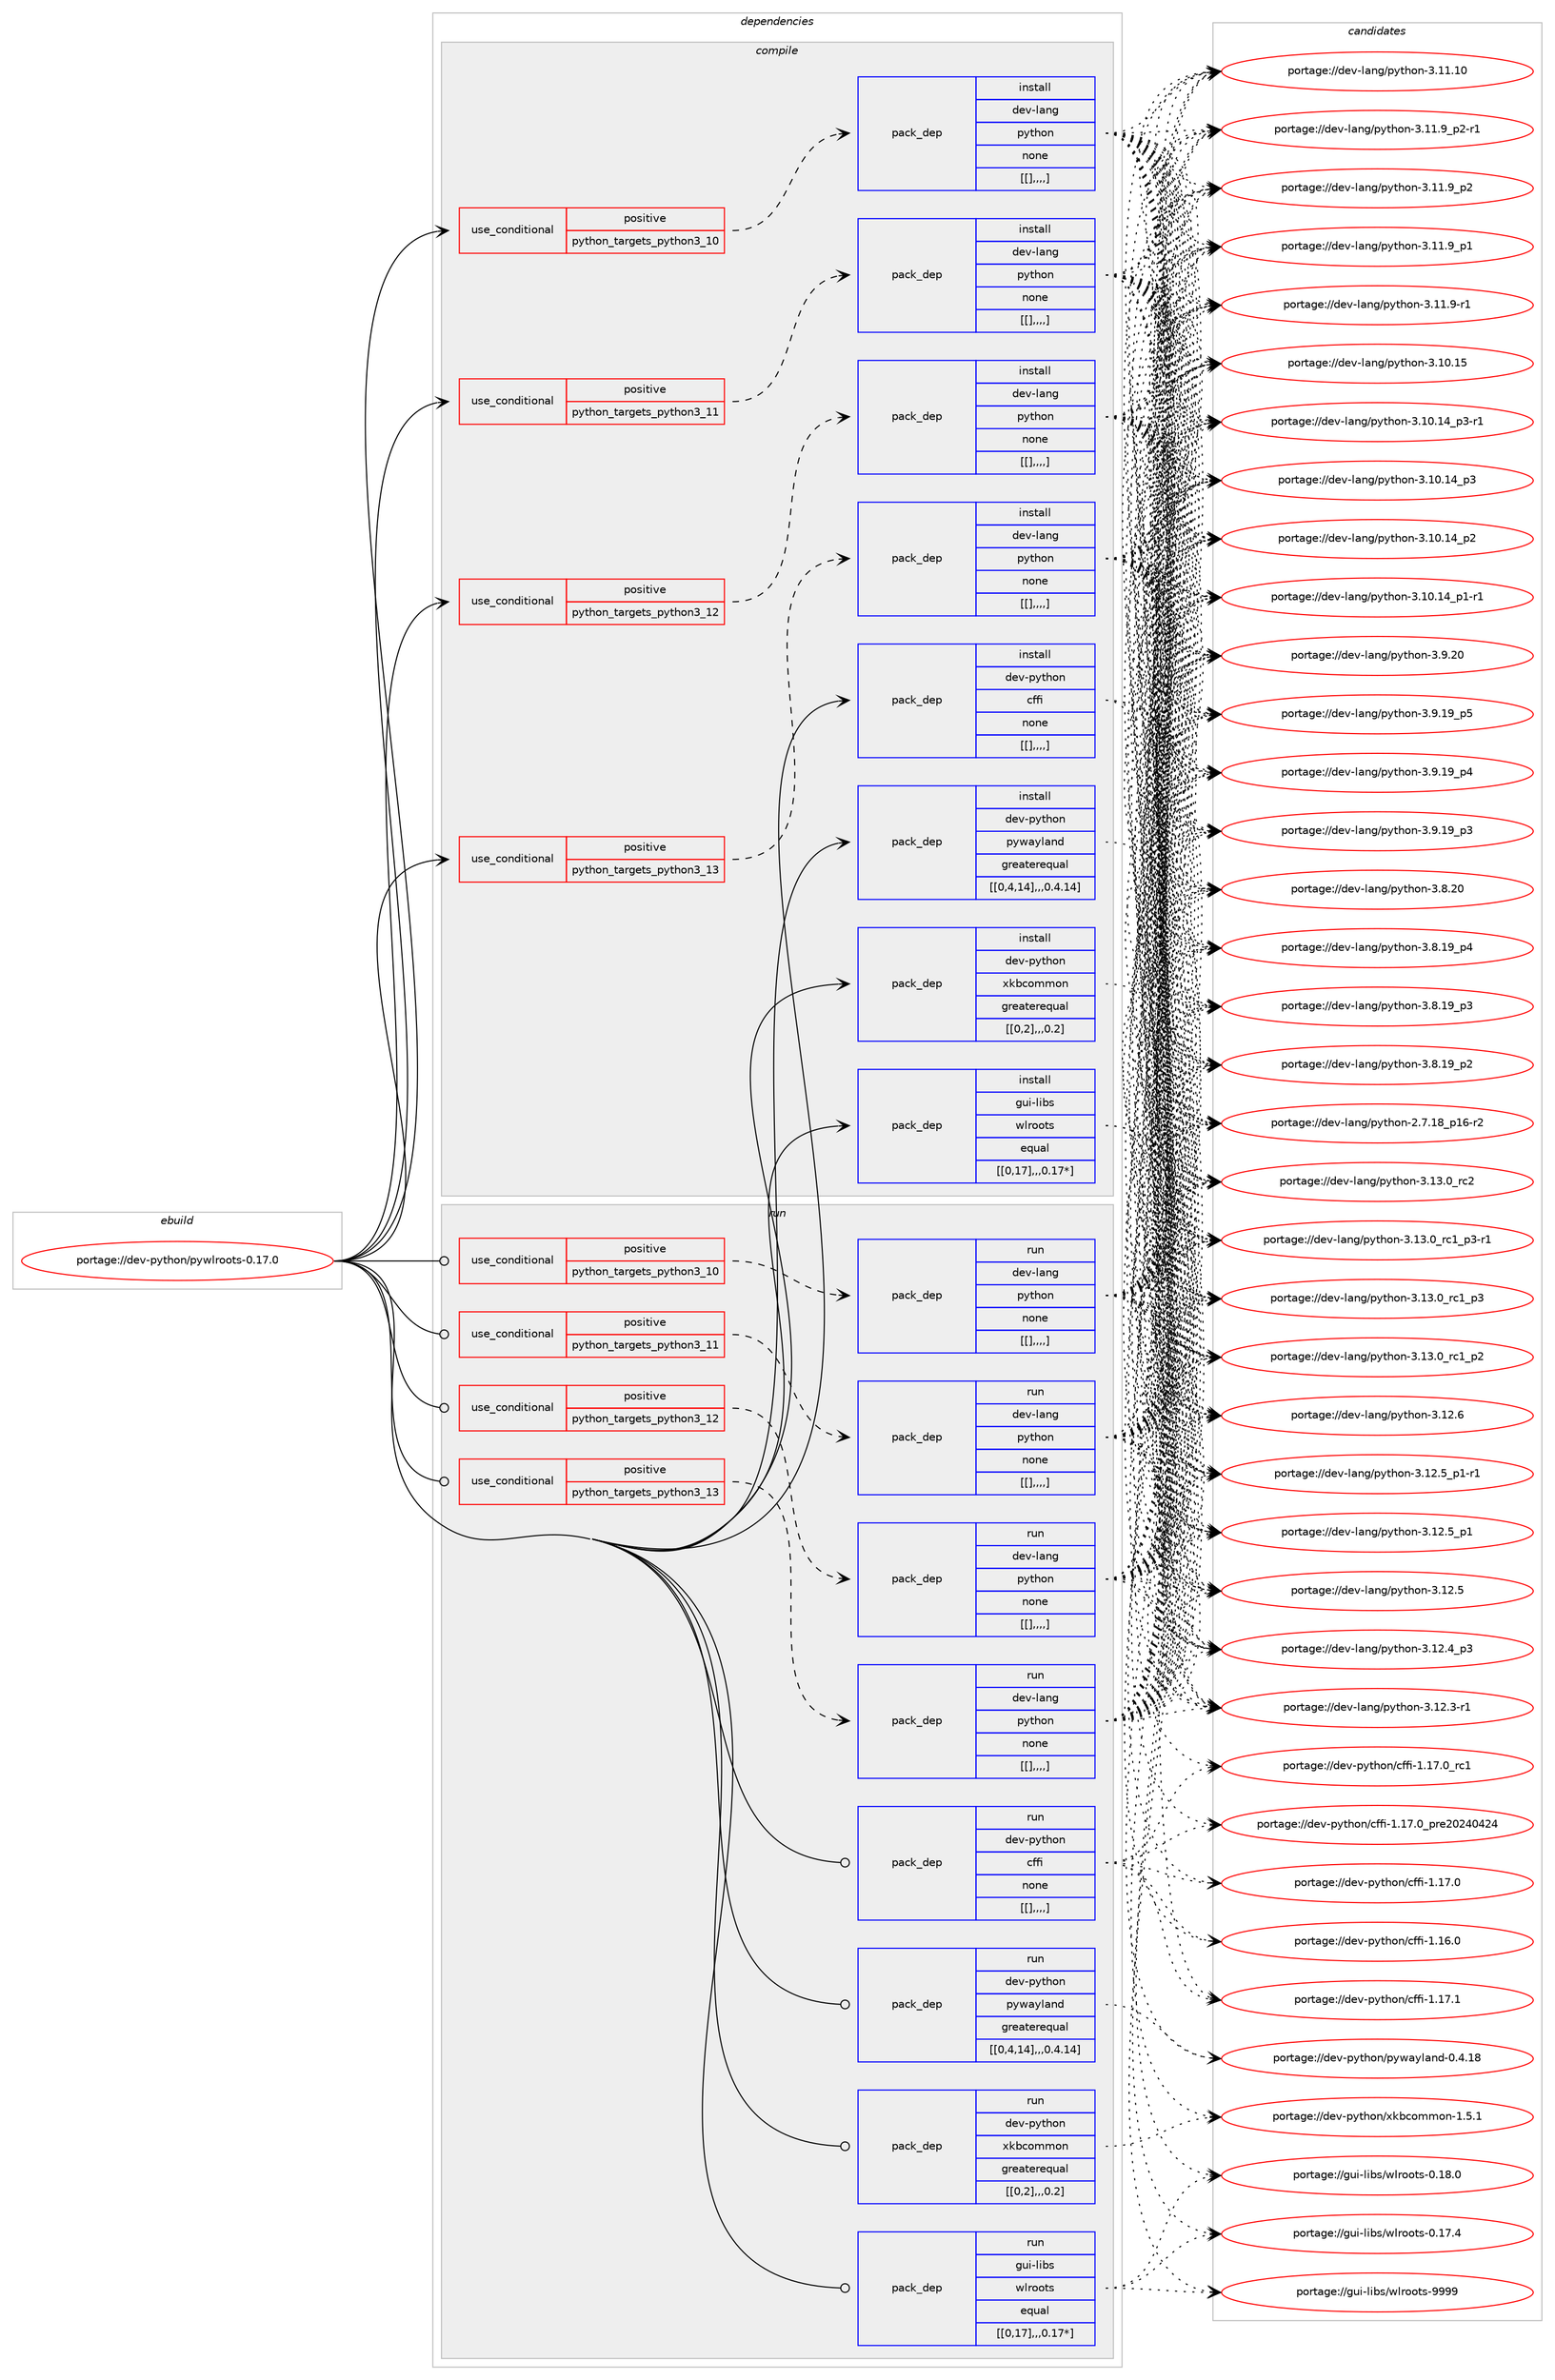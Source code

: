 digraph prolog {

# *************
# Graph options
# *************

newrank=true;
concentrate=true;
compound=true;
graph [rankdir=LR,fontname=Helvetica,fontsize=10,ranksep=1.5];#, ranksep=2.5, nodesep=0.2];
edge  [arrowhead=vee];
node  [fontname=Helvetica,fontsize=10];

# **********
# The ebuild
# **********

subgraph cluster_leftcol {
color=gray;
label=<<i>ebuild</i>>;
id [label="portage://dev-python/pywlroots-0.17.0", color=red, width=4, href="../dev-python/pywlroots-0.17.0.svg"];
}

# ****************
# The dependencies
# ****************

subgraph cluster_midcol {
color=gray;
label=<<i>dependencies</i>>;
subgraph cluster_compile {
fillcolor="#eeeeee";
style=filled;
label=<<i>compile</i>>;
subgraph cond39555 {
dependency162866 [label=<<TABLE BORDER="0" CELLBORDER="1" CELLSPACING="0" CELLPADDING="4"><TR><TD ROWSPAN="3" CELLPADDING="10">use_conditional</TD></TR><TR><TD>positive</TD></TR><TR><TD>python_targets_python3_10</TD></TR></TABLE>>, shape=none, color=red];
subgraph pack122050 {
dependency162867 [label=<<TABLE BORDER="0" CELLBORDER="1" CELLSPACING="0" CELLPADDING="4" WIDTH="220"><TR><TD ROWSPAN="6" CELLPADDING="30">pack_dep</TD></TR><TR><TD WIDTH="110">install</TD></TR><TR><TD>dev-lang</TD></TR><TR><TD>python</TD></TR><TR><TD>none</TD></TR><TR><TD>[[],,,,]</TD></TR></TABLE>>, shape=none, color=blue];
}
dependency162866:e -> dependency162867:w [weight=20,style="dashed",arrowhead="vee"];
}
id:e -> dependency162866:w [weight=20,style="solid",arrowhead="vee"];
subgraph cond39556 {
dependency162868 [label=<<TABLE BORDER="0" CELLBORDER="1" CELLSPACING="0" CELLPADDING="4"><TR><TD ROWSPAN="3" CELLPADDING="10">use_conditional</TD></TR><TR><TD>positive</TD></TR><TR><TD>python_targets_python3_11</TD></TR></TABLE>>, shape=none, color=red];
subgraph pack122051 {
dependency162869 [label=<<TABLE BORDER="0" CELLBORDER="1" CELLSPACING="0" CELLPADDING="4" WIDTH="220"><TR><TD ROWSPAN="6" CELLPADDING="30">pack_dep</TD></TR><TR><TD WIDTH="110">install</TD></TR><TR><TD>dev-lang</TD></TR><TR><TD>python</TD></TR><TR><TD>none</TD></TR><TR><TD>[[],,,,]</TD></TR></TABLE>>, shape=none, color=blue];
}
dependency162868:e -> dependency162869:w [weight=20,style="dashed",arrowhead="vee"];
}
id:e -> dependency162868:w [weight=20,style="solid",arrowhead="vee"];
subgraph cond39557 {
dependency162870 [label=<<TABLE BORDER="0" CELLBORDER="1" CELLSPACING="0" CELLPADDING="4"><TR><TD ROWSPAN="3" CELLPADDING="10">use_conditional</TD></TR><TR><TD>positive</TD></TR><TR><TD>python_targets_python3_12</TD></TR></TABLE>>, shape=none, color=red];
subgraph pack122052 {
dependency162871 [label=<<TABLE BORDER="0" CELLBORDER="1" CELLSPACING="0" CELLPADDING="4" WIDTH="220"><TR><TD ROWSPAN="6" CELLPADDING="30">pack_dep</TD></TR><TR><TD WIDTH="110">install</TD></TR><TR><TD>dev-lang</TD></TR><TR><TD>python</TD></TR><TR><TD>none</TD></TR><TR><TD>[[],,,,]</TD></TR></TABLE>>, shape=none, color=blue];
}
dependency162870:e -> dependency162871:w [weight=20,style="dashed",arrowhead="vee"];
}
id:e -> dependency162870:w [weight=20,style="solid",arrowhead="vee"];
subgraph cond39558 {
dependency162872 [label=<<TABLE BORDER="0" CELLBORDER="1" CELLSPACING="0" CELLPADDING="4"><TR><TD ROWSPAN="3" CELLPADDING="10">use_conditional</TD></TR><TR><TD>positive</TD></TR><TR><TD>python_targets_python3_13</TD></TR></TABLE>>, shape=none, color=red];
subgraph pack122053 {
dependency162873 [label=<<TABLE BORDER="0" CELLBORDER="1" CELLSPACING="0" CELLPADDING="4" WIDTH="220"><TR><TD ROWSPAN="6" CELLPADDING="30">pack_dep</TD></TR><TR><TD WIDTH="110">install</TD></TR><TR><TD>dev-lang</TD></TR><TR><TD>python</TD></TR><TR><TD>none</TD></TR><TR><TD>[[],,,,]</TD></TR></TABLE>>, shape=none, color=blue];
}
dependency162872:e -> dependency162873:w [weight=20,style="dashed",arrowhead="vee"];
}
id:e -> dependency162872:w [weight=20,style="solid",arrowhead="vee"];
subgraph pack122054 {
dependency162874 [label=<<TABLE BORDER="0" CELLBORDER="1" CELLSPACING="0" CELLPADDING="4" WIDTH="220"><TR><TD ROWSPAN="6" CELLPADDING="30">pack_dep</TD></TR><TR><TD WIDTH="110">install</TD></TR><TR><TD>dev-python</TD></TR><TR><TD>cffi</TD></TR><TR><TD>none</TD></TR><TR><TD>[[],,,,]</TD></TR></TABLE>>, shape=none, color=blue];
}
id:e -> dependency162874:w [weight=20,style="solid",arrowhead="vee"];
subgraph pack122055 {
dependency162875 [label=<<TABLE BORDER="0" CELLBORDER="1" CELLSPACING="0" CELLPADDING="4" WIDTH="220"><TR><TD ROWSPAN="6" CELLPADDING="30">pack_dep</TD></TR><TR><TD WIDTH="110">install</TD></TR><TR><TD>dev-python</TD></TR><TR><TD>pywayland</TD></TR><TR><TD>greaterequal</TD></TR><TR><TD>[[0,4,14],,,0.4.14]</TD></TR></TABLE>>, shape=none, color=blue];
}
id:e -> dependency162875:w [weight=20,style="solid",arrowhead="vee"];
subgraph pack122056 {
dependency162876 [label=<<TABLE BORDER="0" CELLBORDER="1" CELLSPACING="0" CELLPADDING="4" WIDTH="220"><TR><TD ROWSPAN="6" CELLPADDING="30">pack_dep</TD></TR><TR><TD WIDTH="110">install</TD></TR><TR><TD>dev-python</TD></TR><TR><TD>xkbcommon</TD></TR><TR><TD>greaterequal</TD></TR><TR><TD>[[0,2],,,0.2]</TD></TR></TABLE>>, shape=none, color=blue];
}
id:e -> dependency162876:w [weight=20,style="solid",arrowhead="vee"];
subgraph pack122057 {
dependency162877 [label=<<TABLE BORDER="0" CELLBORDER="1" CELLSPACING="0" CELLPADDING="4" WIDTH="220"><TR><TD ROWSPAN="6" CELLPADDING="30">pack_dep</TD></TR><TR><TD WIDTH="110">install</TD></TR><TR><TD>gui-libs</TD></TR><TR><TD>wlroots</TD></TR><TR><TD>equal</TD></TR><TR><TD>[[0,17],,,0.17*]</TD></TR></TABLE>>, shape=none, color=blue];
}
id:e -> dependency162877:w [weight=20,style="solid",arrowhead="vee"];
}
subgraph cluster_compileandrun {
fillcolor="#eeeeee";
style=filled;
label=<<i>compile and run</i>>;
}
subgraph cluster_run {
fillcolor="#eeeeee";
style=filled;
label=<<i>run</i>>;
subgraph cond39559 {
dependency162878 [label=<<TABLE BORDER="0" CELLBORDER="1" CELLSPACING="0" CELLPADDING="4"><TR><TD ROWSPAN="3" CELLPADDING="10">use_conditional</TD></TR><TR><TD>positive</TD></TR><TR><TD>python_targets_python3_10</TD></TR></TABLE>>, shape=none, color=red];
subgraph pack122058 {
dependency162879 [label=<<TABLE BORDER="0" CELLBORDER="1" CELLSPACING="0" CELLPADDING="4" WIDTH="220"><TR><TD ROWSPAN="6" CELLPADDING="30">pack_dep</TD></TR><TR><TD WIDTH="110">run</TD></TR><TR><TD>dev-lang</TD></TR><TR><TD>python</TD></TR><TR><TD>none</TD></TR><TR><TD>[[],,,,]</TD></TR></TABLE>>, shape=none, color=blue];
}
dependency162878:e -> dependency162879:w [weight=20,style="dashed",arrowhead="vee"];
}
id:e -> dependency162878:w [weight=20,style="solid",arrowhead="odot"];
subgraph cond39560 {
dependency162880 [label=<<TABLE BORDER="0" CELLBORDER="1" CELLSPACING="0" CELLPADDING="4"><TR><TD ROWSPAN="3" CELLPADDING="10">use_conditional</TD></TR><TR><TD>positive</TD></TR><TR><TD>python_targets_python3_11</TD></TR></TABLE>>, shape=none, color=red];
subgraph pack122059 {
dependency162881 [label=<<TABLE BORDER="0" CELLBORDER="1" CELLSPACING="0" CELLPADDING="4" WIDTH="220"><TR><TD ROWSPAN="6" CELLPADDING="30">pack_dep</TD></TR><TR><TD WIDTH="110">run</TD></TR><TR><TD>dev-lang</TD></TR><TR><TD>python</TD></TR><TR><TD>none</TD></TR><TR><TD>[[],,,,]</TD></TR></TABLE>>, shape=none, color=blue];
}
dependency162880:e -> dependency162881:w [weight=20,style="dashed",arrowhead="vee"];
}
id:e -> dependency162880:w [weight=20,style="solid",arrowhead="odot"];
subgraph cond39561 {
dependency162882 [label=<<TABLE BORDER="0" CELLBORDER="1" CELLSPACING="0" CELLPADDING="4"><TR><TD ROWSPAN="3" CELLPADDING="10">use_conditional</TD></TR><TR><TD>positive</TD></TR><TR><TD>python_targets_python3_12</TD></TR></TABLE>>, shape=none, color=red];
subgraph pack122060 {
dependency162883 [label=<<TABLE BORDER="0" CELLBORDER="1" CELLSPACING="0" CELLPADDING="4" WIDTH="220"><TR><TD ROWSPAN="6" CELLPADDING="30">pack_dep</TD></TR><TR><TD WIDTH="110">run</TD></TR><TR><TD>dev-lang</TD></TR><TR><TD>python</TD></TR><TR><TD>none</TD></TR><TR><TD>[[],,,,]</TD></TR></TABLE>>, shape=none, color=blue];
}
dependency162882:e -> dependency162883:w [weight=20,style="dashed",arrowhead="vee"];
}
id:e -> dependency162882:w [weight=20,style="solid",arrowhead="odot"];
subgraph cond39562 {
dependency162884 [label=<<TABLE BORDER="0" CELLBORDER="1" CELLSPACING="0" CELLPADDING="4"><TR><TD ROWSPAN="3" CELLPADDING="10">use_conditional</TD></TR><TR><TD>positive</TD></TR><TR><TD>python_targets_python3_13</TD></TR></TABLE>>, shape=none, color=red];
subgraph pack122061 {
dependency162885 [label=<<TABLE BORDER="0" CELLBORDER="1" CELLSPACING="0" CELLPADDING="4" WIDTH="220"><TR><TD ROWSPAN="6" CELLPADDING="30">pack_dep</TD></TR><TR><TD WIDTH="110">run</TD></TR><TR><TD>dev-lang</TD></TR><TR><TD>python</TD></TR><TR><TD>none</TD></TR><TR><TD>[[],,,,]</TD></TR></TABLE>>, shape=none, color=blue];
}
dependency162884:e -> dependency162885:w [weight=20,style="dashed",arrowhead="vee"];
}
id:e -> dependency162884:w [weight=20,style="solid",arrowhead="odot"];
subgraph pack122062 {
dependency162886 [label=<<TABLE BORDER="0" CELLBORDER="1" CELLSPACING="0" CELLPADDING="4" WIDTH="220"><TR><TD ROWSPAN="6" CELLPADDING="30">pack_dep</TD></TR><TR><TD WIDTH="110">run</TD></TR><TR><TD>dev-python</TD></TR><TR><TD>cffi</TD></TR><TR><TD>none</TD></TR><TR><TD>[[],,,,]</TD></TR></TABLE>>, shape=none, color=blue];
}
id:e -> dependency162886:w [weight=20,style="solid",arrowhead="odot"];
subgraph pack122063 {
dependency162887 [label=<<TABLE BORDER="0" CELLBORDER="1" CELLSPACING="0" CELLPADDING="4" WIDTH="220"><TR><TD ROWSPAN="6" CELLPADDING="30">pack_dep</TD></TR><TR><TD WIDTH="110">run</TD></TR><TR><TD>dev-python</TD></TR><TR><TD>pywayland</TD></TR><TR><TD>greaterequal</TD></TR><TR><TD>[[0,4,14],,,0.4.14]</TD></TR></TABLE>>, shape=none, color=blue];
}
id:e -> dependency162887:w [weight=20,style="solid",arrowhead="odot"];
subgraph pack122064 {
dependency162888 [label=<<TABLE BORDER="0" CELLBORDER="1" CELLSPACING="0" CELLPADDING="4" WIDTH="220"><TR><TD ROWSPAN="6" CELLPADDING="30">pack_dep</TD></TR><TR><TD WIDTH="110">run</TD></TR><TR><TD>dev-python</TD></TR><TR><TD>xkbcommon</TD></TR><TR><TD>greaterequal</TD></TR><TR><TD>[[0,2],,,0.2]</TD></TR></TABLE>>, shape=none, color=blue];
}
id:e -> dependency162888:w [weight=20,style="solid",arrowhead="odot"];
subgraph pack122065 {
dependency162889 [label=<<TABLE BORDER="0" CELLBORDER="1" CELLSPACING="0" CELLPADDING="4" WIDTH="220"><TR><TD ROWSPAN="6" CELLPADDING="30">pack_dep</TD></TR><TR><TD WIDTH="110">run</TD></TR><TR><TD>gui-libs</TD></TR><TR><TD>wlroots</TD></TR><TR><TD>equal</TD></TR><TR><TD>[[0,17],,,0.17*]</TD></TR></TABLE>>, shape=none, color=blue];
}
id:e -> dependency162889:w [weight=20,style="solid",arrowhead="odot"];
}
}

# **************
# The candidates
# **************

subgraph cluster_choices {
rank=same;
color=gray;
label=<<i>candidates</i>>;

subgraph choice122050 {
color=black;
nodesep=1;
choice10010111845108971101034711212111610411111045514649514648951149950 [label="portage://dev-lang/python-3.13.0_rc2", color=red, width=4,href="../dev-lang/python-3.13.0_rc2.svg"];
choice1001011184510897110103471121211161041111104551464951464895114994995112514511449 [label="portage://dev-lang/python-3.13.0_rc1_p3-r1", color=red, width=4,href="../dev-lang/python-3.13.0_rc1_p3-r1.svg"];
choice100101118451089711010347112121116104111110455146495146489511499499511251 [label="portage://dev-lang/python-3.13.0_rc1_p3", color=red, width=4,href="../dev-lang/python-3.13.0_rc1_p3.svg"];
choice100101118451089711010347112121116104111110455146495146489511499499511250 [label="portage://dev-lang/python-3.13.0_rc1_p2", color=red, width=4,href="../dev-lang/python-3.13.0_rc1_p2.svg"];
choice10010111845108971101034711212111610411111045514649504654 [label="portage://dev-lang/python-3.12.6", color=red, width=4,href="../dev-lang/python-3.12.6.svg"];
choice1001011184510897110103471121211161041111104551464950465395112494511449 [label="portage://dev-lang/python-3.12.5_p1-r1", color=red, width=4,href="../dev-lang/python-3.12.5_p1-r1.svg"];
choice100101118451089711010347112121116104111110455146495046539511249 [label="portage://dev-lang/python-3.12.5_p1", color=red, width=4,href="../dev-lang/python-3.12.5_p1.svg"];
choice10010111845108971101034711212111610411111045514649504653 [label="portage://dev-lang/python-3.12.5", color=red, width=4,href="../dev-lang/python-3.12.5.svg"];
choice100101118451089711010347112121116104111110455146495046529511251 [label="portage://dev-lang/python-3.12.4_p3", color=red, width=4,href="../dev-lang/python-3.12.4_p3.svg"];
choice100101118451089711010347112121116104111110455146495046514511449 [label="portage://dev-lang/python-3.12.3-r1", color=red, width=4,href="../dev-lang/python-3.12.3-r1.svg"];
choice1001011184510897110103471121211161041111104551464949464948 [label="portage://dev-lang/python-3.11.10", color=red, width=4,href="../dev-lang/python-3.11.10.svg"];
choice1001011184510897110103471121211161041111104551464949465795112504511449 [label="portage://dev-lang/python-3.11.9_p2-r1", color=red, width=4,href="../dev-lang/python-3.11.9_p2-r1.svg"];
choice100101118451089711010347112121116104111110455146494946579511250 [label="portage://dev-lang/python-3.11.9_p2", color=red, width=4,href="../dev-lang/python-3.11.9_p2.svg"];
choice100101118451089711010347112121116104111110455146494946579511249 [label="portage://dev-lang/python-3.11.9_p1", color=red, width=4,href="../dev-lang/python-3.11.9_p1.svg"];
choice100101118451089711010347112121116104111110455146494946574511449 [label="portage://dev-lang/python-3.11.9-r1", color=red, width=4,href="../dev-lang/python-3.11.9-r1.svg"];
choice1001011184510897110103471121211161041111104551464948464953 [label="portage://dev-lang/python-3.10.15", color=red, width=4,href="../dev-lang/python-3.10.15.svg"];
choice100101118451089711010347112121116104111110455146494846495295112514511449 [label="portage://dev-lang/python-3.10.14_p3-r1", color=red, width=4,href="../dev-lang/python-3.10.14_p3-r1.svg"];
choice10010111845108971101034711212111610411111045514649484649529511251 [label="portage://dev-lang/python-3.10.14_p3", color=red, width=4,href="../dev-lang/python-3.10.14_p3.svg"];
choice10010111845108971101034711212111610411111045514649484649529511250 [label="portage://dev-lang/python-3.10.14_p2", color=red, width=4,href="../dev-lang/python-3.10.14_p2.svg"];
choice100101118451089711010347112121116104111110455146494846495295112494511449 [label="portage://dev-lang/python-3.10.14_p1-r1", color=red, width=4,href="../dev-lang/python-3.10.14_p1-r1.svg"];
choice10010111845108971101034711212111610411111045514657465048 [label="portage://dev-lang/python-3.9.20", color=red, width=4,href="../dev-lang/python-3.9.20.svg"];
choice100101118451089711010347112121116104111110455146574649579511253 [label="portage://dev-lang/python-3.9.19_p5", color=red, width=4,href="../dev-lang/python-3.9.19_p5.svg"];
choice100101118451089711010347112121116104111110455146574649579511252 [label="portage://dev-lang/python-3.9.19_p4", color=red, width=4,href="../dev-lang/python-3.9.19_p4.svg"];
choice100101118451089711010347112121116104111110455146574649579511251 [label="portage://dev-lang/python-3.9.19_p3", color=red, width=4,href="../dev-lang/python-3.9.19_p3.svg"];
choice10010111845108971101034711212111610411111045514656465048 [label="portage://dev-lang/python-3.8.20", color=red, width=4,href="../dev-lang/python-3.8.20.svg"];
choice100101118451089711010347112121116104111110455146564649579511252 [label="portage://dev-lang/python-3.8.19_p4", color=red, width=4,href="../dev-lang/python-3.8.19_p4.svg"];
choice100101118451089711010347112121116104111110455146564649579511251 [label="portage://dev-lang/python-3.8.19_p3", color=red, width=4,href="../dev-lang/python-3.8.19_p3.svg"];
choice100101118451089711010347112121116104111110455146564649579511250 [label="portage://dev-lang/python-3.8.19_p2", color=red, width=4,href="../dev-lang/python-3.8.19_p2.svg"];
choice100101118451089711010347112121116104111110455046554649569511249544511450 [label="portage://dev-lang/python-2.7.18_p16-r2", color=red, width=4,href="../dev-lang/python-2.7.18_p16-r2.svg"];
dependency162867:e -> choice10010111845108971101034711212111610411111045514649514648951149950:w [style=dotted,weight="100"];
dependency162867:e -> choice1001011184510897110103471121211161041111104551464951464895114994995112514511449:w [style=dotted,weight="100"];
dependency162867:e -> choice100101118451089711010347112121116104111110455146495146489511499499511251:w [style=dotted,weight="100"];
dependency162867:e -> choice100101118451089711010347112121116104111110455146495146489511499499511250:w [style=dotted,weight="100"];
dependency162867:e -> choice10010111845108971101034711212111610411111045514649504654:w [style=dotted,weight="100"];
dependency162867:e -> choice1001011184510897110103471121211161041111104551464950465395112494511449:w [style=dotted,weight="100"];
dependency162867:e -> choice100101118451089711010347112121116104111110455146495046539511249:w [style=dotted,weight="100"];
dependency162867:e -> choice10010111845108971101034711212111610411111045514649504653:w [style=dotted,weight="100"];
dependency162867:e -> choice100101118451089711010347112121116104111110455146495046529511251:w [style=dotted,weight="100"];
dependency162867:e -> choice100101118451089711010347112121116104111110455146495046514511449:w [style=dotted,weight="100"];
dependency162867:e -> choice1001011184510897110103471121211161041111104551464949464948:w [style=dotted,weight="100"];
dependency162867:e -> choice1001011184510897110103471121211161041111104551464949465795112504511449:w [style=dotted,weight="100"];
dependency162867:e -> choice100101118451089711010347112121116104111110455146494946579511250:w [style=dotted,weight="100"];
dependency162867:e -> choice100101118451089711010347112121116104111110455146494946579511249:w [style=dotted,weight="100"];
dependency162867:e -> choice100101118451089711010347112121116104111110455146494946574511449:w [style=dotted,weight="100"];
dependency162867:e -> choice1001011184510897110103471121211161041111104551464948464953:w [style=dotted,weight="100"];
dependency162867:e -> choice100101118451089711010347112121116104111110455146494846495295112514511449:w [style=dotted,weight="100"];
dependency162867:e -> choice10010111845108971101034711212111610411111045514649484649529511251:w [style=dotted,weight="100"];
dependency162867:e -> choice10010111845108971101034711212111610411111045514649484649529511250:w [style=dotted,weight="100"];
dependency162867:e -> choice100101118451089711010347112121116104111110455146494846495295112494511449:w [style=dotted,weight="100"];
dependency162867:e -> choice10010111845108971101034711212111610411111045514657465048:w [style=dotted,weight="100"];
dependency162867:e -> choice100101118451089711010347112121116104111110455146574649579511253:w [style=dotted,weight="100"];
dependency162867:e -> choice100101118451089711010347112121116104111110455146574649579511252:w [style=dotted,weight="100"];
dependency162867:e -> choice100101118451089711010347112121116104111110455146574649579511251:w [style=dotted,weight="100"];
dependency162867:e -> choice10010111845108971101034711212111610411111045514656465048:w [style=dotted,weight="100"];
dependency162867:e -> choice100101118451089711010347112121116104111110455146564649579511252:w [style=dotted,weight="100"];
dependency162867:e -> choice100101118451089711010347112121116104111110455146564649579511251:w [style=dotted,weight="100"];
dependency162867:e -> choice100101118451089711010347112121116104111110455146564649579511250:w [style=dotted,weight="100"];
dependency162867:e -> choice100101118451089711010347112121116104111110455046554649569511249544511450:w [style=dotted,weight="100"];
}
subgraph choice122051 {
color=black;
nodesep=1;
choice10010111845108971101034711212111610411111045514649514648951149950 [label="portage://dev-lang/python-3.13.0_rc2", color=red, width=4,href="../dev-lang/python-3.13.0_rc2.svg"];
choice1001011184510897110103471121211161041111104551464951464895114994995112514511449 [label="portage://dev-lang/python-3.13.0_rc1_p3-r1", color=red, width=4,href="../dev-lang/python-3.13.0_rc1_p3-r1.svg"];
choice100101118451089711010347112121116104111110455146495146489511499499511251 [label="portage://dev-lang/python-3.13.0_rc1_p3", color=red, width=4,href="../dev-lang/python-3.13.0_rc1_p3.svg"];
choice100101118451089711010347112121116104111110455146495146489511499499511250 [label="portage://dev-lang/python-3.13.0_rc1_p2", color=red, width=4,href="../dev-lang/python-3.13.0_rc1_p2.svg"];
choice10010111845108971101034711212111610411111045514649504654 [label="portage://dev-lang/python-3.12.6", color=red, width=4,href="../dev-lang/python-3.12.6.svg"];
choice1001011184510897110103471121211161041111104551464950465395112494511449 [label="portage://dev-lang/python-3.12.5_p1-r1", color=red, width=4,href="../dev-lang/python-3.12.5_p1-r1.svg"];
choice100101118451089711010347112121116104111110455146495046539511249 [label="portage://dev-lang/python-3.12.5_p1", color=red, width=4,href="../dev-lang/python-3.12.5_p1.svg"];
choice10010111845108971101034711212111610411111045514649504653 [label="portage://dev-lang/python-3.12.5", color=red, width=4,href="../dev-lang/python-3.12.5.svg"];
choice100101118451089711010347112121116104111110455146495046529511251 [label="portage://dev-lang/python-3.12.4_p3", color=red, width=4,href="../dev-lang/python-3.12.4_p3.svg"];
choice100101118451089711010347112121116104111110455146495046514511449 [label="portage://dev-lang/python-3.12.3-r1", color=red, width=4,href="../dev-lang/python-3.12.3-r1.svg"];
choice1001011184510897110103471121211161041111104551464949464948 [label="portage://dev-lang/python-3.11.10", color=red, width=4,href="../dev-lang/python-3.11.10.svg"];
choice1001011184510897110103471121211161041111104551464949465795112504511449 [label="portage://dev-lang/python-3.11.9_p2-r1", color=red, width=4,href="../dev-lang/python-3.11.9_p2-r1.svg"];
choice100101118451089711010347112121116104111110455146494946579511250 [label="portage://dev-lang/python-3.11.9_p2", color=red, width=4,href="../dev-lang/python-3.11.9_p2.svg"];
choice100101118451089711010347112121116104111110455146494946579511249 [label="portage://dev-lang/python-3.11.9_p1", color=red, width=4,href="../dev-lang/python-3.11.9_p1.svg"];
choice100101118451089711010347112121116104111110455146494946574511449 [label="portage://dev-lang/python-3.11.9-r1", color=red, width=4,href="../dev-lang/python-3.11.9-r1.svg"];
choice1001011184510897110103471121211161041111104551464948464953 [label="portage://dev-lang/python-3.10.15", color=red, width=4,href="../dev-lang/python-3.10.15.svg"];
choice100101118451089711010347112121116104111110455146494846495295112514511449 [label="portage://dev-lang/python-3.10.14_p3-r1", color=red, width=4,href="../dev-lang/python-3.10.14_p3-r1.svg"];
choice10010111845108971101034711212111610411111045514649484649529511251 [label="portage://dev-lang/python-3.10.14_p3", color=red, width=4,href="../dev-lang/python-3.10.14_p3.svg"];
choice10010111845108971101034711212111610411111045514649484649529511250 [label="portage://dev-lang/python-3.10.14_p2", color=red, width=4,href="../dev-lang/python-3.10.14_p2.svg"];
choice100101118451089711010347112121116104111110455146494846495295112494511449 [label="portage://dev-lang/python-3.10.14_p1-r1", color=red, width=4,href="../dev-lang/python-3.10.14_p1-r1.svg"];
choice10010111845108971101034711212111610411111045514657465048 [label="portage://dev-lang/python-3.9.20", color=red, width=4,href="../dev-lang/python-3.9.20.svg"];
choice100101118451089711010347112121116104111110455146574649579511253 [label="portage://dev-lang/python-3.9.19_p5", color=red, width=4,href="../dev-lang/python-3.9.19_p5.svg"];
choice100101118451089711010347112121116104111110455146574649579511252 [label="portage://dev-lang/python-3.9.19_p4", color=red, width=4,href="../dev-lang/python-3.9.19_p4.svg"];
choice100101118451089711010347112121116104111110455146574649579511251 [label="portage://dev-lang/python-3.9.19_p3", color=red, width=4,href="../dev-lang/python-3.9.19_p3.svg"];
choice10010111845108971101034711212111610411111045514656465048 [label="portage://dev-lang/python-3.8.20", color=red, width=4,href="../dev-lang/python-3.8.20.svg"];
choice100101118451089711010347112121116104111110455146564649579511252 [label="portage://dev-lang/python-3.8.19_p4", color=red, width=4,href="../dev-lang/python-3.8.19_p4.svg"];
choice100101118451089711010347112121116104111110455146564649579511251 [label="portage://dev-lang/python-3.8.19_p3", color=red, width=4,href="../dev-lang/python-3.8.19_p3.svg"];
choice100101118451089711010347112121116104111110455146564649579511250 [label="portage://dev-lang/python-3.8.19_p2", color=red, width=4,href="../dev-lang/python-3.8.19_p2.svg"];
choice100101118451089711010347112121116104111110455046554649569511249544511450 [label="portage://dev-lang/python-2.7.18_p16-r2", color=red, width=4,href="../dev-lang/python-2.7.18_p16-r2.svg"];
dependency162869:e -> choice10010111845108971101034711212111610411111045514649514648951149950:w [style=dotted,weight="100"];
dependency162869:e -> choice1001011184510897110103471121211161041111104551464951464895114994995112514511449:w [style=dotted,weight="100"];
dependency162869:e -> choice100101118451089711010347112121116104111110455146495146489511499499511251:w [style=dotted,weight="100"];
dependency162869:e -> choice100101118451089711010347112121116104111110455146495146489511499499511250:w [style=dotted,weight="100"];
dependency162869:e -> choice10010111845108971101034711212111610411111045514649504654:w [style=dotted,weight="100"];
dependency162869:e -> choice1001011184510897110103471121211161041111104551464950465395112494511449:w [style=dotted,weight="100"];
dependency162869:e -> choice100101118451089711010347112121116104111110455146495046539511249:w [style=dotted,weight="100"];
dependency162869:e -> choice10010111845108971101034711212111610411111045514649504653:w [style=dotted,weight="100"];
dependency162869:e -> choice100101118451089711010347112121116104111110455146495046529511251:w [style=dotted,weight="100"];
dependency162869:e -> choice100101118451089711010347112121116104111110455146495046514511449:w [style=dotted,weight="100"];
dependency162869:e -> choice1001011184510897110103471121211161041111104551464949464948:w [style=dotted,weight="100"];
dependency162869:e -> choice1001011184510897110103471121211161041111104551464949465795112504511449:w [style=dotted,weight="100"];
dependency162869:e -> choice100101118451089711010347112121116104111110455146494946579511250:w [style=dotted,weight="100"];
dependency162869:e -> choice100101118451089711010347112121116104111110455146494946579511249:w [style=dotted,weight="100"];
dependency162869:e -> choice100101118451089711010347112121116104111110455146494946574511449:w [style=dotted,weight="100"];
dependency162869:e -> choice1001011184510897110103471121211161041111104551464948464953:w [style=dotted,weight="100"];
dependency162869:e -> choice100101118451089711010347112121116104111110455146494846495295112514511449:w [style=dotted,weight="100"];
dependency162869:e -> choice10010111845108971101034711212111610411111045514649484649529511251:w [style=dotted,weight="100"];
dependency162869:e -> choice10010111845108971101034711212111610411111045514649484649529511250:w [style=dotted,weight="100"];
dependency162869:e -> choice100101118451089711010347112121116104111110455146494846495295112494511449:w [style=dotted,weight="100"];
dependency162869:e -> choice10010111845108971101034711212111610411111045514657465048:w [style=dotted,weight="100"];
dependency162869:e -> choice100101118451089711010347112121116104111110455146574649579511253:w [style=dotted,weight="100"];
dependency162869:e -> choice100101118451089711010347112121116104111110455146574649579511252:w [style=dotted,weight="100"];
dependency162869:e -> choice100101118451089711010347112121116104111110455146574649579511251:w [style=dotted,weight="100"];
dependency162869:e -> choice10010111845108971101034711212111610411111045514656465048:w [style=dotted,weight="100"];
dependency162869:e -> choice100101118451089711010347112121116104111110455146564649579511252:w [style=dotted,weight="100"];
dependency162869:e -> choice100101118451089711010347112121116104111110455146564649579511251:w [style=dotted,weight="100"];
dependency162869:e -> choice100101118451089711010347112121116104111110455146564649579511250:w [style=dotted,weight="100"];
dependency162869:e -> choice100101118451089711010347112121116104111110455046554649569511249544511450:w [style=dotted,weight="100"];
}
subgraph choice122052 {
color=black;
nodesep=1;
choice10010111845108971101034711212111610411111045514649514648951149950 [label="portage://dev-lang/python-3.13.0_rc2", color=red, width=4,href="../dev-lang/python-3.13.0_rc2.svg"];
choice1001011184510897110103471121211161041111104551464951464895114994995112514511449 [label="portage://dev-lang/python-3.13.0_rc1_p3-r1", color=red, width=4,href="../dev-lang/python-3.13.0_rc1_p3-r1.svg"];
choice100101118451089711010347112121116104111110455146495146489511499499511251 [label="portage://dev-lang/python-3.13.0_rc1_p3", color=red, width=4,href="../dev-lang/python-3.13.0_rc1_p3.svg"];
choice100101118451089711010347112121116104111110455146495146489511499499511250 [label="portage://dev-lang/python-3.13.0_rc1_p2", color=red, width=4,href="../dev-lang/python-3.13.0_rc1_p2.svg"];
choice10010111845108971101034711212111610411111045514649504654 [label="portage://dev-lang/python-3.12.6", color=red, width=4,href="../dev-lang/python-3.12.6.svg"];
choice1001011184510897110103471121211161041111104551464950465395112494511449 [label="portage://dev-lang/python-3.12.5_p1-r1", color=red, width=4,href="../dev-lang/python-3.12.5_p1-r1.svg"];
choice100101118451089711010347112121116104111110455146495046539511249 [label="portage://dev-lang/python-3.12.5_p1", color=red, width=4,href="../dev-lang/python-3.12.5_p1.svg"];
choice10010111845108971101034711212111610411111045514649504653 [label="portage://dev-lang/python-3.12.5", color=red, width=4,href="../dev-lang/python-3.12.5.svg"];
choice100101118451089711010347112121116104111110455146495046529511251 [label="portage://dev-lang/python-3.12.4_p3", color=red, width=4,href="../dev-lang/python-3.12.4_p3.svg"];
choice100101118451089711010347112121116104111110455146495046514511449 [label="portage://dev-lang/python-3.12.3-r1", color=red, width=4,href="../dev-lang/python-3.12.3-r1.svg"];
choice1001011184510897110103471121211161041111104551464949464948 [label="portage://dev-lang/python-3.11.10", color=red, width=4,href="../dev-lang/python-3.11.10.svg"];
choice1001011184510897110103471121211161041111104551464949465795112504511449 [label="portage://dev-lang/python-3.11.9_p2-r1", color=red, width=4,href="../dev-lang/python-3.11.9_p2-r1.svg"];
choice100101118451089711010347112121116104111110455146494946579511250 [label="portage://dev-lang/python-3.11.9_p2", color=red, width=4,href="../dev-lang/python-3.11.9_p2.svg"];
choice100101118451089711010347112121116104111110455146494946579511249 [label="portage://dev-lang/python-3.11.9_p1", color=red, width=4,href="../dev-lang/python-3.11.9_p1.svg"];
choice100101118451089711010347112121116104111110455146494946574511449 [label="portage://dev-lang/python-3.11.9-r1", color=red, width=4,href="../dev-lang/python-3.11.9-r1.svg"];
choice1001011184510897110103471121211161041111104551464948464953 [label="portage://dev-lang/python-3.10.15", color=red, width=4,href="../dev-lang/python-3.10.15.svg"];
choice100101118451089711010347112121116104111110455146494846495295112514511449 [label="portage://dev-lang/python-3.10.14_p3-r1", color=red, width=4,href="../dev-lang/python-3.10.14_p3-r1.svg"];
choice10010111845108971101034711212111610411111045514649484649529511251 [label="portage://dev-lang/python-3.10.14_p3", color=red, width=4,href="../dev-lang/python-3.10.14_p3.svg"];
choice10010111845108971101034711212111610411111045514649484649529511250 [label="portage://dev-lang/python-3.10.14_p2", color=red, width=4,href="../dev-lang/python-3.10.14_p2.svg"];
choice100101118451089711010347112121116104111110455146494846495295112494511449 [label="portage://dev-lang/python-3.10.14_p1-r1", color=red, width=4,href="../dev-lang/python-3.10.14_p1-r1.svg"];
choice10010111845108971101034711212111610411111045514657465048 [label="portage://dev-lang/python-3.9.20", color=red, width=4,href="../dev-lang/python-3.9.20.svg"];
choice100101118451089711010347112121116104111110455146574649579511253 [label="portage://dev-lang/python-3.9.19_p5", color=red, width=4,href="../dev-lang/python-3.9.19_p5.svg"];
choice100101118451089711010347112121116104111110455146574649579511252 [label="portage://dev-lang/python-3.9.19_p4", color=red, width=4,href="../dev-lang/python-3.9.19_p4.svg"];
choice100101118451089711010347112121116104111110455146574649579511251 [label="portage://dev-lang/python-3.9.19_p3", color=red, width=4,href="../dev-lang/python-3.9.19_p3.svg"];
choice10010111845108971101034711212111610411111045514656465048 [label="portage://dev-lang/python-3.8.20", color=red, width=4,href="../dev-lang/python-3.8.20.svg"];
choice100101118451089711010347112121116104111110455146564649579511252 [label="portage://dev-lang/python-3.8.19_p4", color=red, width=4,href="../dev-lang/python-3.8.19_p4.svg"];
choice100101118451089711010347112121116104111110455146564649579511251 [label="portage://dev-lang/python-3.8.19_p3", color=red, width=4,href="../dev-lang/python-3.8.19_p3.svg"];
choice100101118451089711010347112121116104111110455146564649579511250 [label="portage://dev-lang/python-3.8.19_p2", color=red, width=4,href="../dev-lang/python-3.8.19_p2.svg"];
choice100101118451089711010347112121116104111110455046554649569511249544511450 [label="portage://dev-lang/python-2.7.18_p16-r2", color=red, width=4,href="../dev-lang/python-2.7.18_p16-r2.svg"];
dependency162871:e -> choice10010111845108971101034711212111610411111045514649514648951149950:w [style=dotted,weight="100"];
dependency162871:e -> choice1001011184510897110103471121211161041111104551464951464895114994995112514511449:w [style=dotted,weight="100"];
dependency162871:e -> choice100101118451089711010347112121116104111110455146495146489511499499511251:w [style=dotted,weight="100"];
dependency162871:e -> choice100101118451089711010347112121116104111110455146495146489511499499511250:w [style=dotted,weight="100"];
dependency162871:e -> choice10010111845108971101034711212111610411111045514649504654:w [style=dotted,weight="100"];
dependency162871:e -> choice1001011184510897110103471121211161041111104551464950465395112494511449:w [style=dotted,weight="100"];
dependency162871:e -> choice100101118451089711010347112121116104111110455146495046539511249:w [style=dotted,weight="100"];
dependency162871:e -> choice10010111845108971101034711212111610411111045514649504653:w [style=dotted,weight="100"];
dependency162871:e -> choice100101118451089711010347112121116104111110455146495046529511251:w [style=dotted,weight="100"];
dependency162871:e -> choice100101118451089711010347112121116104111110455146495046514511449:w [style=dotted,weight="100"];
dependency162871:e -> choice1001011184510897110103471121211161041111104551464949464948:w [style=dotted,weight="100"];
dependency162871:e -> choice1001011184510897110103471121211161041111104551464949465795112504511449:w [style=dotted,weight="100"];
dependency162871:e -> choice100101118451089711010347112121116104111110455146494946579511250:w [style=dotted,weight="100"];
dependency162871:e -> choice100101118451089711010347112121116104111110455146494946579511249:w [style=dotted,weight="100"];
dependency162871:e -> choice100101118451089711010347112121116104111110455146494946574511449:w [style=dotted,weight="100"];
dependency162871:e -> choice1001011184510897110103471121211161041111104551464948464953:w [style=dotted,weight="100"];
dependency162871:e -> choice100101118451089711010347112121116104111110455146494846495295112514511449:w [style=dotted,weight="100"];
dependency162871:e -> choice10010111845108971101034711212111610411111045514649484649529511251:w [style=dotted,weight="100"];
dependency162871:e -> choice10010111845108971101034711212111610411111045514649484649529511250:w [style=dotted,weight="100"];
dependency162871:e -> choice100101118451089711010347112121116104111110455146494846495295112494511449:w [style=dotted,weight="100"];
dependency162871:e -> choice10010111845108971101034711212111610411111045514657465048:w [style=dotted,weight="100"];
dependency162871:e -> choice100101118451089711010347112121116104111110455146574649579511253:w [style=dotted,weight="100"];
dependency162871:e -> choice100101118451089711010347112121116104111110455146574649579511252:w [style=dotted,weight="100"];
dependency162871:e -> choice100101118451089711010347112121116104111110455146574649579511251:w [style=dotted,weight="100"];
dependency162871:e -> choice10010111845108971101034711212111610411111045514656465048:w [style=dotted,weight="100"];
dependency162871:e -> choice100101118451089711010347112121116104111110455146564649579511252:w [style=dotted,weight="100"];
dependency162871:e -> choice100101118451089711010347112121116104111110455146564649579511251:w [style=dotted,weight="100"];
dependency162871:e -> choice100101118451089711010347112121116104111110455146564649579511250:w [style=dotted,weight="100"];
dependency162871:e -> choice100101118451089711010347112121116104111110455046554649569511249544511450:w [style=dotted,weight="100"];
}
subgraph choice122053 {
color=black;
nodesep=1;
choice10010111845108971101034711212111610411111045514649514648951149950 [label="portage://dev-lang/python-3.13.0_rc2", color=red, width=4,href="../dev-lang/python-3.13.0_rc2.svg"];
choice1001011184510897110103471121211161041111104551464951464895114994995112514511449 [label="portage://dev-lang/python-3.13.0_rc1_p3-r1", color=red, width=4,href="../dev-lang/python-3.13.0_rc1_p3-r1.svg"];
choice100101118451089711010347112121116104111110455146495146489511499499511251 [label="portage://dev-lang/python-3.13.0_rc1_p3", color=red, width=4,href="../dev-lang/python-3.13.0_rc1_p3.svg"];
choice100101118451089711010347112121116104111110455146495146489511499499511250 [label="portage://dev-lang/python-3.13.0_rc1_p2", color=red, width=4,href="../dev-lang/python-3.13.0_rc1_p2.svg"];
choice10010111845108971101034711212111610411111045514649504654 [label="portage://dev-lang/python-3.12.6", color=red, width=4,href="../dev-lang/python-3.12.6.svg"];
choice1001011184510897110103471121211161041111104551464950465395112494511449 [label="portage://dev-lang/python-3.12.5_p1-r1", color=red, width=4,href="../dev-lang/python-3.12.5_p1-r1.svg"];
choice100101118451089711010347112121116104111110455146495046539511249 [label="portage://dev-lang/python-3.12.5_p1", color=red, width=4,href="../dev-lang/python-3.12.5_p1.svg"];
choice10010111845108971101034711212111610411111045514649504653 [label="portage://dev-lang/python-3.12.5", color=red, width=4,href="../dev-lang/python-3.12.5.svg"];
choice100101118451089711010347112121116104111110455146495046529511251 [label="portage://dev-lang/python-3.12.4_p3", color=red, width=4,href="../dev-lang/python-3.12.4_p3.svg"];
choice100101118451089711010347112121116104111110455146495046514511449 [label="portage://dev-lang/python-3.12.3-r1", color=red, width=4,href="../dev-lang/python-3.12.3-r1.svg"];
choice1001011184510897110103471121211161041111104551464949464948 [label="portage://dev-lang/python-3.11.10", color=red, width=4,href="../dev-lang/python-3.11.10.svg"];
choice1001011184510897110103471121211161041111104551464949465795112504511449 [label="portage://dev-lang/python-3.11.9_p2-r1", color=red, width=4,href="../dev-lang/python-3.11.9_p2-r1.svg"];
choice100101118451089711010347112121116104111110455146494946579511250 [label="portage://dev-lang/python-3.11.9_p2", color=red, width=4,href="../dev-lang/python-3.11.9_p2.svg"];
choice100101118451089711010347112121116104111110455146494946579511249 [label="portage://dev-lang/python-3.11.9_p1", color=red, width=4,href="../dev-lang/python-3.11.9_p1.svg"];
choice100101118451089711010347112121116104111110455146494946574511449 [label="portage://dev-lang/python-3.11.9-r1", color=red, width=4,href="../dev-lang/python-3.11.9-r1.svg"];
choice1001011184510897110103471121211161041111104551464948464953 [label="portage://dev-lang/python-3.10.15", color=red, width=4,href="../dev-lang/python-3.10.15.svg"];
choice100101118451089711010347112121116104111110455146494846495295112514511449 [label="portage://dev-lang/python-3.10.14_p3-r1", color=red, width=4,href="../dev-lang/python-3.10.14_p3-r1.svg"];
choice10010111845108971101034711212111610411111045514649484649529511251 [label="portage://dev-lang/python-3.10.14_p3", color=red, width=4,href="../dev-lang/python-3.10.14_p3.svg"];
choice10010111845108971101034711212111610411111045514649484649529511250 [label="portage://dev-lang/python-3.10.14_p2", color=red, width=4,href="../dev-lang/python-3.10.14_p2.svg"];
choice100101118451089711010347112121116104111110455146494846495295112494511449 [label="portage://dev-lang/python-3.10.14_p1-r1", color=red, width=4,href="../dev-lang/python-3.10.14_p1-r1.svg"];
choice10010111845108971101034711212111610411111045514657465048 [label="portage://dev-lang/python-3.9.20", color=red, width=4,href="../dev-lang/python-3.9.20.svg"];
choice100101118451089711010347112121116104111110455146574649579511253 [label="portage://dev-lang/python-3.9.19_p5", color=red, width=4,href="../dev-lang/python-3.9.19_p5.svg"];
choice100101118451089711010347112121116104111110455146574649579511252 [label="portage://dev-lang/python-3.9.19_p4", color=red, width=4,href="../dev-lang/python-3.9.19_p4.svg"];
choice100101118451089711010347112121116104111110455146574649579511251 [label="portage://dev-lang/python-3.9.19_p3", color=red, width=4,href="../dev-lang/python-3.9.19_p3.svg"];
choice10010111845108971101034711212111610411111045514656465048 [label="portage://dev-lang/python-3.8.20", color=red, width=4,href="../dev-lang/python-3.8.20.svg"];
choice100101118451089711010347112121116104111110455146564649579511252 [label="portage://dev-lang/python-3.8.19_p4", color=red, width=4,href="../dev-lang/python-3.8.19_p4.svg"];
choice100101118451089711010347112121116104111110455146564649579511251 [label="portage://dev-lang/python-3.8.19_p3", color=red, width=4,href="../dev-lang/python-3.8.19_p3.svg"];
choice100101118451089711010347112121116104111110455146564649579511250 [label="portage://dev-lang/python-3.8.19_p2", color=red, width=4,href="../dev-lang/python-3.8.19_p2.svg"];
choice100101118451089711010347112121116104111110455046554649569511249544511450 [label="portage://dev-lang/python-2.7.18_p16-r2", color=red, width=4,href="../dev-lang/python-2.7.18_p16-r2.svg"];
dependency162873:e -> choice10010111845108971101034711212111610411111045514649514648951149950:w [style=dotted,weight="100"];
dependency162873:e -> choice1001011184510897110103471121211161041111104551464951464895114994995112514511449:w [style=dotted,weight="100"];
dependency162873:e -> choice100101118451089711010347112121116104111110455146495146489511499499511251:w [style=dotted,weight="100"];
dependency162873:e -> choice100101118451089711010347112121116104111110455146495146489511499499511250:w [style=dotted,weight="100"];
dependency162873:e -> choice10010111845108971101034711212111610411111045514649504654:w [style=dotted,weight="100"];
dependency162873:e -> choice1001011184510897110103471121211161041111104551464950465395112494511449:w [style=dotted,weight="100"];
dependency162873:e -> choice100101118451089711010347112121116104111110455146495046539511249:w [style=dotted,weight="100"];
dependency162873:e -> choice10010111845108971101034711212111610411111045514649504653:w [style=dotted,weight="100"];
dependency162873:e -> choice100101118451089711010347112121116104111110455146495046529511251:w [style=dotted,weight="100"];
dependency162873:e -> choice100101118451089711010347112121116104111110455146495046514511449:w [style=dotted,weight="100"];
dependency162873:e -> choice1001011184510897110103471121211161041111104551464949464948:w [style=dotted,weight="100"];
dependency162873:e -> choice1001011184510897110103471121211161041111104551464949465795112504511449:w [style=dotted,weight="100"];
dependency162873:e -> choice100101118451089711010347112121116104111110455146494946579511250:w [style=dotted,weight="100"];
dependency162873:e -> choice100101118451089711010347112121116104111110455146494946579511249:w [style=dotted,weight="100"];
dependency162873:e -> choice100101118451089711010347112121116104111110455146494946574511449:w [style=dotted,weight="100"];
dependency162873:e -> choice1001011184510897110103471121211161041111104551464948464953:w [style=dotted,weight="100"];
dependency162873:e -> choice100101118451089711010347112121116104111110455146494846495295112514511449:w [style=dotted,weight="100"];
dependency162873:e -> choice10010111845108971101034711212111610411111045514649484649529511251:w [style=dotted,weight="100"];
dependency162873:e -> choice10010111845108971101034711212111610411111045514649484649529511250:w [style=dotted,weight="100"];
dependency162873:e -> choice100101118451089711010347112121116104111110455146494846495295112494511449:w [style=dotted,weight="100"];
dependency162873:e -> choice10010111845108971101034711212111610411111045514657465048:w [style=dotted,weight="100"];
dependency162873:e -> choice100101118451089711010347112121116104111110455146574649579511253:w [style=dotted,weight="100"];
dependency162873:e -> choice100101118451089711010347112121116104111110455146574649579511252:w [style=dotted,weight="100"];
dependency162873:e -> choice100101118451089711010347112121116104111110455146574649579511251:w [style=dotted,weight="100"];
dependency162873:e -> choice10010111845108971101034711212111610411111045514656465048:w [style=dotted,weight="100"];
dependency162873:e -> choice100101118451089711010347112121116104111110455146564649579511252:w [style=dotted,weight="100"];
dependency162873:e -> choice100101118451089711010347112121116104111110455146564649579511251:w [style=dotted,weight="100"];
dependency162873:e -> choice100101118451089711010347112121116104111110455146564649579511250:w [style=dotted,weight="100"];
dependency162873:e -> choice100101118451089711010347112121116104111110455046554649569511249544511450:w [style=dotted,weight="100"];
}
subgraph choice122054 {
color=black;
nodesep=1;
choice10010111845112121116104111110479910210210545494649554649 [label="portage://dev-python/cffi-1.17.1", color=red, width=4,href="../dev-python/cffi-1.17.1.svg"];
choice10010111845112121116104111110479910210210545494649554648951149949 [label="portage://dev-python/cffi-1.17.0_rc1", color=red, width=4,href="../dev-python/cffi-1.17.0_rc1.svg"];
choice10010111845112121116104111110479910210210545494649554648951121141015048505248525052 [label="portage://dev-python/cffi-1.17.0_pre20240424", color=red, width=4,href="../dev-python/cffi-1.17.0_pre20240424.svg"];
choice10010111845112121116104111110479910210210545494649554648 [label="portage://dev-python/cffi-1.17.0", color=red, width=4,href="../dev-python/cffi-1.17.0.svg"];
choice10010111845112121116104111110479910210210545494649544648 [label="portage://dev-python/cffi-1.16.0", color=red, width=4,href="../dev-python/cffi-1.16.0.svg"];
dependency162874:e -> choice10010111845112121116104111110479910210210545494649554649:w [style=dotted,weight="100"];
dependency162874:e -> choice10010111845112121116104111110479910210210545494649554648951149949:w [style=dotted,weight="100"];
dependency162874:e -> choice10010111845112121116104111110479910210210545494649554648951121141015048505248525052:w [style=dotted,weight="100"];
dependency162874:e -> choice10010111845112121116104111110479910210210545494649554648:w [style=dotted,weight="100"];
dependency162874:e -> choice10010111845112121116104111110479910210210545494649544648:w [style=dotted,weight="100"];
}
subgraph choice122055 {
color=black;
nodesep=1;
choice1001011184511212111610411111047112121119971211089711010045484652464956 [label="portage://dev-python/pywayland-0.4.18", color=red, width=4,href="../dev-python/pywayland-0.4.18.svg"];
dependency162875:e -> choice1001011184511212111610411111047112121119971211089711010045484652464956:w [style=dotted,weight="100"];
}
subgraph choice122056 {
color=black;
nodesep=1;
choice10010111845112121116104111110471201079899111109109111110454946534649 [label="portage://dev-python/xkbcommon-1.5.1", color=red, width=4,href="../dev-python/xkbcommon-1.5.1.svg"];
dependency162876:e -> choice10010111845112121116104111110471201079899111109109111110454946534649:w [style=dotted,weight="100"];
}
subgraph choice122057 {
color=black;
nodesep=1;
choice1031171054510810598115471191081141111111161154557575757 [label="portage://gui-libs/wlroots-9999", color=red, width=4,href="../gui-libs/wlroots-9999.svg"];
choice10311710545108105981154711910811411111111611545484649564648 [label="portage://gui-libs/wlroots-0.18.0", color=red, width=4,href="../gui-libs/wlroots-0.18.0.svg"];
choice10311710545108105981154711910811411111111611545484649554652 [label="portage://gui-libs/wlroots-0.17.4", color=red, width=4,href="../gui-libs/wlroots-0.17.4.svg"];
dependency162877:e -> choice1031171054510810598115471191081141111111161154557575757:w [style=dotted,weight="100"];
dependency162877:e -> choice10311710545108105981154711910811411111111611545484649564648:w [style=dotted,weight="100"];
dependency162877:e -> choice10311710545108105981154711910811411111111611545484649554652:w [style=dotted,weight="100"];
}
subgraph choice122058 {
color=black;
nodesep=1;
choice10010111845108971101034711212111610411111045514649514648951149950 [label="portage://dev-lang/python-3.13.0_rc2", color=red, width=4,href="../dev-lang/python-3.13.0_rc2.svg"];
choice1001011184510897110103471121211161041111104551464951464895114994995112514511449 [label="portage://dev-lang/python-3.13.0_rc1_p3-r1", color=red, width=4,href="../dev-lang/python-3.13.0_rc1_p3-r1.svg"];
choice100101118451089711010347112121116104111110455146495146489511499499511251 [label="portage://dev-lang/python-3.13.0_rc1_p3", color=red, width=4,href="../dev-lang/python-3.13.0_rc1_p3.svg"];
choice100101118451089711010347112121116104111110455146495146489511499499511250 [label="portage://dev-lang/python-3.13.0_rc1_p2", color=red, width=4,href="../dev-lang/python-3.13.0_rc1_p2.svg"];
choice10010111845108971101034711212111610411111045514649504654 [label="portage://dev-lang/python-3.12.6", color=red, width=4,href="../dev-lang/python-3.12.6.svg"];
choice1001011184510897110103471121211161041111104551464950465395112494511449 [label="portage://dev-lang/python-3.12.5_p1-r1", color=red, width=4,href="../dev-lang/python-3.12.5_p1-r1.svg"];
choice100101118451089711010347112121116104111110455146495046539511249 [label="portage://dev-lang/python-3.12.5_p1", color=red, width=4,href="../dev-lang/python-3.12.5_p1.svg"];
choice10010111845108971101034711212111610411111045514649504653 [label="portage://dev-lang/python-3.12.5", color=red, width=4,href="../dev-lang/python-3.12.5.svg"];
choice100101118451089711010347112121116104111110455146495046529511251 [label="portage://dev-lang/python-3.12.4_p3", color=red, width=4,href="../dev-lang/python-3.12.4_p3.svg"];
choice100101118451089711010347112121116104111110455146495046514511449 [label="portage://dev-lang/python-3.12.3-r1", color=red, width=4,href="../dev-lang/python-3.12.3-r1.svg"];
choice1001011184510897110103471121211161041111104551464949464948 [label="portage://dev-lang/python-3.11.10", color=red, width=4,href="../dev-lang/python-3.11.10.svg"];
choice1001011184510897110103471121211161041111104551464949465795112504511449 [label="portage://dev-lang/python-3.11.9_p2-r1", color=red, width=4,href="../dev-lang/python-3.11.9_p2-r1.svg"];
choice100101118451089711010347112121116104111110455146494946579511250 [label="portage://dev-lang/python-3.11.9_p2", color=red, width=4,href="../dev-lang/python-3.11.9_p2.svg"];
choice100101118451089711010347112121116104111110455146494946579511249 [label="portage://dev-lang/python-3.11.9_p1", color=red, width=4,href="../dev-lang/python-3.11.9_p1.svg"];
choice100101118451089711010347112121116104111110455146494946574511449 [label="portage://dev-lang/python-3.11.9-r1", color=red, width=4,href="../dev-lang/python-3.11.9-r1.svg"];
choice1001011184510897110103471121211161041111104551464948464953 [label="portage://dev-lang/python-3.10.15", color=red, width=4,href="../dev-lang/python-3.10.15.svg"];
choice100101118451089711010347112121116104111110455146494846495295112514511449 [label="portage://dev-lang/python-3.10.14_p3-r1", color=red, width=4,href="../dev-lang/python-3.10.14_p3-r1.svg"];
choice10010111845108971101034711212111610411111045514649484649529511251 [label="portage://dev-lang/python-3.10.14_p3", color=red, width=4,href="../dev-lang/python-3.10.14_p3.svg"];
choice10010111845108971101034711212111610411111045514649484649529511250 [label="portage://dev-lang/python-3.10.14_p2", color=red, width=4,href="../dev-lang/python-3.10.14_p2.svg"];
choice100101118451089711010347112121116104111110455146494846495295112494511449 [label="portage://dev-lang/python-3.10.14_p1-r1", color=red, width=4,href="../dev-lang/python-3.10.14_p1-r1.svg"];
choice10010111845108971101034711212111610411111045514657465048 [label="portage://dev-lang/python-3.9.20", color=red, width=4,href="../dev-lang/python-3.9.20.svg"];
choice100101118451089711010347112121116104111110455146574649579511253 [label="portage://dev-lang/python-3.9.19_p5", color=red, width=4,href="../dev-lang/python-3.9.19_p5.svg"];
choice100101118451089711010347112121116104111110455146574649579511252 [label="portage://dev-lang/python-3.9.19_p4", color=red, width=4,href="../dev-lang/python-3.9.19_p4.svg"];
choice100101118451089711010347112121116104111110455146574649579511251 [label="portage://dev-lang/python-3.9.19_p3", color=red, width=4,href="../dev-lang/python-3.9.19_p3.svg"];
choice10010111845108971101034711212111610411111045514656465048 [label="portage://dev-lang/python-3.8.20", color=red, width=4,href="../dev-lang/python-3.8.20.svg"];
choice100101118451089711010347112121116104111110455146564649579511252 [label="portage://dev-lang/python-3.8.19_p4", color=red, width=4,href="../dev-lang/python-3.8.19_p4.svg"];
choice100101118451089711010347112121116104111110455146564649579511251 [label="portage://dev-lang/python-3.8.19_p3", color=red, width=4,href="../dev-lang/python-3.8.19_p3.svg"];
choice100101118451089711010347112121116104111110455146564649579511250 [label="portage://dev-lang/python-3.8.19_p2", color=red, width=4,href="../dev-lang/python-3.8.19_p2.svg"];
choice100101118451089711010347112121116104111110455046554649569511249544511450 [label="portage://dev-lang/python-2.7.18_p16-r2", color=red, width=4,href="../dev-lang/python-2.7.18_p16-r2.svg"];
dependency162879:e -> choice10010111845108971101034711212111610411111045514649514648951149950:w [style=dotted,weight="100"];
dependency162879:e -> choice1001011184510897110103471121211161041111104551464951464895114994995112514511449:w [style=dotted,weight="100"];
dependency162879:e -> choice100101118451089711010347112121116104111110455146495146489511499499511251:w [style=dotted,weight="100"];
dependency162879:e -> choice100101118451089711010347112121116104111110455146495146489511499499511250:w [style=dotted,weight="100"];
dependency162879:e -> choice10010111845108971101034711212111610411111045514649504654:w [style=dotted,weight="100"];
dependency162879:e -> choice1001011184510897110103471121211161041111104551464950465395112494511449:w [style=dotted,weight="100"];
dependency162879:e -> choice100101118451089711010347112121116104111110455146495046539511249:w [style=dotted,weight="100"];
dependency162879:e -> choice10010111845108971101034711212111610411111045514649504653:w [style=dotted,weight="100"];
dependency162879:e -> choice100101118451089711010347112121116104111110455146495046529511251:w [style=dotted,weight="100"];
dependency162879:e -> choice100101118451089711010347112121116104111110455146495046514511449:w [style=dotted,weight="100"];
dependency162879:e -> choice1001011184510897110103471121211161041111104551464949464948:w [style=dotted,weight="100"];
dependency162879:e -> choice1001011184510897110103471121211161041111104551464949465795112504511449:w [style=dotted,weight="100"];
dependency162879:e -> choice100101118451089711010347112121116104111110455146494946579511250:w [style=dotted,weight="100"];
dependency162879:e -> choice100101118451089711010347112121116104111110455146494946579511249:w [style=dotted,weight="100"];
dependency162879:e -> choice100101118451089711010347112121116104111110455146494946574511449:w [style=dotted,weight="100"];
dependency162879:e -> choice1001011184510897110103471121211161041111104551464948464953:w [style=dotted,weight="100"];
dependency162879:e -> choice100101118451089711010347112121116104111110455146494846495295112514511449:w [style=dotted,weight="100"];
dependency162879:e -> choice10010111845108971101034711212111610411111045514649484649529511251:w [style=dotted,weight="100"];
dependency162879:e -> choice10010111845108971101034711212111610411111045514649484649529511250:w [style=dotted,weight="100"];
dependency162879:e -> choice100101118451089711010347112121116104111110455146494846495295112494511449:w [style=dotted,weight="100"];
dependency162879:e -> choice10010111845108971101034711212111610411111045514657465048:w [style=dotted,weight="100"];
dependency162879:e -> choice100101118451089711010347112121116104111110455146574649579511253:w [style=dotted,weight="100"];
dependency162879:e -> choice100101118451089711010347112121116104111110455146574649579511252:w [style=dotted,weight="100"];
dependency162879:e -> choice100101118451089711010347112121116104111110455146574649579511251:w [style=dotted,weight="100"];
dependency162879:e -> choice10010111845108971101034711212111610411111045514656465048:w [style=dotted,weight="100"];
dependency162879:e -> choice100101118451089711010347112121116104111110455146564649579511252:w [style=dotted,weight="100"];
dependency162879:e -> choice100101118451089711010347112121116104111110455146564649579511251:w [style=dotted,weight="100"];
dependency162879:e -> choice100101118451089711010347112121116104111110455146564649579511250:w [style=dotted,weight="100"];
dependency162879:e -> choice100101118451089711010347112121116104111110455046554649569511249544511450:w [style=dotted,weight="100"];
}
subgraph choice122059 {
color=black;
nodesep=1;
choice10010111845108971101034711212111610411111045514649514648951149950 [label="portage://dev-lang/python-3.13.0_rc2", color=red, width=4,href="../dev-lang/python-3.13.0_rc2.svg"];
choice1001011184510897110103471121211161041111104551464951464895114994995112514511449 [label="portage://dev-lang/python-3.13.0_rc1_p3-r1", color=red, width=4,href="../dev-lang/python-3.13.0_rc1_p3-r1.svg"];
choice100101118451089711010347112121116104111110455146495146489511499499511251 [label="portage://dev-lang/python-3.13.0_rc1_p3", color=red, width=4,href="../dev-lang/python-3.13.0_rc1_p3.svg"];
choice100101118451089711010347112121116104111110455146495146489511499499511250 [label="portage://dev-lang/python-3.13.0_rc1_p2", color=red, width=4,href="../dev-lang/python-3.13.0_rc1_p2.svg"];
choice10010111845108971101034711212111610411111045514649504654 [label="portage://dev-lang/python-3.12.6", color=red, width=4,href="../dev-lang/python-3.12.6.svg"];
choice1001011184510897110103471121211161041111104551464950465395112494511449 [label="portage://dev-lang/python-3.12.5_p1-r1", color=red, width=4,href="../dev-lang/python-3.12.5_p1-r1.svg"];
choice100101118451089711010347112121116104111110455146495046539511249 [label="portage://dev-lang/python-3.12.5_p1", color=red, width=4,href="../dev-lang/python-3.12.5_p1.svg"];
choice10010111845108971101034711212111610411111045514649504653 [label="portage://dev-lang/python-3.12.5", color=red, width=4,href="../dev-lang/python-3.12.5.svg"];
choice100101118451089711010347112121116104111110455146495046529511251 [label="portage://dev-lang/python-3.12.4_p3", color=red, width=4,href="../dev-lang/python-3.12.4_p3.svg"];
choice100101118451089711010347112121116104111110455146495046514511449 [label="portage://dev-lang/python-3.12.3-r1", color=red, width=4,href="../dev-lang/python-3.12.3-r1.svg"];
choice1001011184510897110103471121211161041111104551464949464948 [label="portage://dev-lang/python-3.11.10", color=red, width=4,href="../dev-lang/python-3.11.10.svg"];
choice1001011184510897110103471121211161041111104551464949465795112504511449 [label="portage://dev-lang/python-3.11.9_p2-r1", color=red, width=4,href="../dev-lang/python-3.11.9_p2-r1.svg"];
choice100101118451089711010347112121116104111110455146494946579511250 [label="portage://dev-lang/python-3.11.9_p2", color=red, width=4,href="../dev-lang/python-3.11.9_p2.svg"];
choice100101118451089711010347112121116104111110455146494946579511249 [label="portage://dev-lang/python-3.11.9_p1", color=red, width=4,href="../dev-lang/python-3.11.9_p1.svg"];
choice100101118451089711010347112121116104111110455146494946574511449 [label="portage://dev-lang/python-3.11.9-r1", color=red, width=4,href="../dev-lang/python-3.11.9-r1.svg"];
choice1001011184510897110103471121211161041111104551464948464953 [label="portage://dev-lang/python-3.10.15", color=red, width=4,href="../dev-lang/python-3.10.15.svg"];
choice100101118451089711010347112121116104111110455146494846495295112514511449 [label="portage://dev-lang/python-3.10.14_p3-r1", color=red, width=4,href="../dev-lang/python-3.10.14_p3-r1.svg"];
choice10010111845108971101034711212111610411111045514649484649529511251 [label="portage://dev-lang/python-3.10.14_p3", color=red, width=4,href="../dev-lang/python-3.10.14_p3.svg"];
choice10010111845108971101034711212111610411111045514649484649529511250 [label="portage://dev-lang/python-3.10.14_p2", color=red, width=4,href="../dev-lang/python-3.10.14_p2.svg"];
choice100101118451089711010347112121116104111110455146494846495295112494511449 [label="portage://dev-lang/python-3.10.14_p1-r1", color=red, width=4,href="../dev-lang/python-3.10.14_p1-r1.svg"];
choice10010111845108971101034711212111610411111045514657465048 [label="portage://dev-lang/python-3.9.20", color=red, width=4,href="../dev-lang/python-3.9.20.svg"];
choice100101118451089711010347112121116104111110455146574649579511253 [label="portage://dev-lang/python-3.9.19_p5", color=red, width=4,href="../dev-lang/python-3.9.19_p5.svg"];
choice100101118451089711010347112121116104111110455146574649579511252 [label="portage://dev-lang/python-3.9.19_p4", color=red, width=4,href="../dev-lang/python-3.9.19_p4.svg"];
choice100101118451089711010347112121116104111110455146574649579511251 [label="portage://dev-lang/python-3.9.19_p3", color=red, width=4,href="../dev-lang/python-3.9.19_p3.svg"];
choice10010111845108971101034711212111610411111045514656465048 [label="portage://dev-lang/python-3.8.20", color=red, width=4,href="../dev-lang/python-3.8.20.svg"];
choice100101118451089711010347112121116104111110455146564649579511252 [label="portage://dev-lang/python-3.8.19_p4", color=red, width=4,href="../dev-lang/python-3.8.19_p4.svg"];
choice100101118451089711010347112121116104111110455146564649579511251 [label="portage://dev-lang/python-3.8.19_p3", color=red, width=4,href="../dev-lang/python-3.8.19_p3.svg"];
choice100101118451089711010347112121116104111110455146564649579511250 [label="portage://dev-lang/python-3.8.19_p2", color=red, width=4,href="../dev-lang/python-3.8.19_p2.svg"];
choice100101118451089711010347112121116104111110455046554649569511249544511450 [label="portage://dev-lang/python-2.7.18_p16-r2", color=red, width=4,href="../dev-lang/python-2.7.18_p16-r2.svg"];
dependency162881:e -> choice10010111845108971101034711212111610411111045514649514648951149950:w [style=dotted,weight="100"];
dependency162881:e -> choice1001011184510897110103471121211161041111104551464951464895114994995112514511449:w [style=dotted,weight="100"];
dependency162881:e -> choice100101118451089711010347112121116104111110455146495146489511499499511251:w [style=dotted,weight="100"];
dependency162881:e -> choice100101118451089711010347112121116104111110455146495146489511499499511250:w [style=dotted,weight="100"];
dependency162881:e -> choice10010111845108971101034711212111610411111045514649504654:w [style=dotted,weight="100"];
dependency162881:e -> choice1001011184510897110103471121211161041111104551464950465395112494511449:w [style=dotted,weight="100"];
dependency162881:e -> choice100101118451089711010347112121116104111110455146495046539511249:w [style=dotted,weight="100"];
dependency162881:e -> choice10010111845108971101034711212111610411111045514649504653:w [style=dotted,weight="100"];
dependency162881:e -> choice100101118451089711010347112121116104111110455146495046529511251:w [style=dotted,weight="100"];
dependency162881:e -> choice100101118451089711010347112121116104111110455146495046514511449:w [style=dotted,weight="100"];
dependency162881:e -> choice1001011184510897110103471121211161041111104551464949464948:w [style=dotted,weight="100"];
dependency162881:e -> choice1001011184510897110103471121211161041111104551464949465795112504511449:w [style=dotted,weight="100"];
dependency162881:e -> choice100101118451089711010347112121116104111110455146494946579511250:w [style=dotted,weight="100"];
dependency162881:e -> choice100101118451089711010347112121116104111110455146494946579511249:w [style=dotted,weight="100"];
dependency162881:e -> choice100101118451089711010347112121116104111110455146494946574511449:w [style=dotted,weight="100"];
dependency162881:e -> choice1001011184510897110103471121211161041111104551464948464953:w [style=dotted,weight="100"];
dependency162881:e -> choice100101118451089711010347112121116104111110455146494846495295112514511449:w [style=dotted,weight="100"];
dependency162881:e -> choice10010111845108971101034711212111610411111045514649484649529511251:w [style=dotted,weight="100"];
dependency162881:e -> choice10010111845108971101034711212111610411111045514649484649529511250:w [style=dotted,weight="100"];
dependency162881:e -> choice100101118451089711010347112121116104111110455146494846495295112494511449:w [style=dotted,weight="100"];
dependency162881:e -> choice10010111845108971101034711212111610411111045514657465048:w [style=dotted,weight="100"];
dependency162881:e -> choice100101118451089711010347112121116104111110455146574649579511253:w [style=dotted,weight="100"];
dependency162881:e -> choice100101118451089711010347112121116104111110455146574649579511252:w [style=dotted,weight="100"];
dependency162881:e -> choice100101118451089711010347112121116104111110455146574649579511251:w [style=dotted,weight="100"];
dependency162881:e -> choice10010111845108971101034711212111610411111045514656465048:w [style=dotted,weight="100"];
dependency162881:e -> choice100101118451089711010347112121116104111110455146564649579511252:w [style=dotted,weight="100"];
dependency162881:e -> choice100101118451089711010347112121116104111110455146564649579511251:w [style=dotted,weight="100"];
dependency162881:e -> choice100101118451089711010347112121116104111110455146564649579511250:w [style=dotted,weight="100"];
dependency162881:e -> choice100101118451089711010347112121116104111110455046554649569511249544511450:w [style=dotted,weight="100"];
}
subgraph choice122060 {
color=black;
nodesep=1;
choice10010111845108971101034711212111610411111045514649514648951149950 [label="portage://dev-lang/python-3.13.0_rc2", color=red, width=4,href="../dev-lang/python-3.13.0_rc2.svg"];
choice1001011184510897110103471121211161041111104551464951464895114994995112514511449 [label="portage://dev-lang/python-3.13.0_rc1_p3-r1", color=red, width=4,href="../dev-lang/python-3.13.0_rc1_p3-r1.svg"];
choice100101118451089711010347112121116104111110455146495146489511499499511251 [label="portage://dev-lang/python-3.13.0_rc1_p3", color=red, width=4,href="../dev-lang/python-3.13.0_rc1_p3.svg"];
choice100101118451089711010347112121116104111110455146495146489511499499511250 [label="portage://dev-lang/python-3.13.0_rc1_p2", color=red, width=4,href="../dev-lang/python-3.13.0_rc1_p2.svg"];
choice10010111845108971101034711212111610411111045514649504654 [label="portage://dev-lang/python-3.12.6", color=red, width=4,href="../dev-lang/python-3.12.6.svg"];
choice1001011184510897110103471121211161041111104551464950465395112494511449 [label="portage://dev-lang/python-3.12.5_p1-r1", color=red, width=4,href="../dev-lang/python-3.12.5_p1-r1.svg"];
choice100101118451089711010347112121116104111110455146495046539511249 [label="portage://dev-lang/python-3.12.5_p1", color=red, width=4,href="../dev-lang/python-3.12.5_p1.svg"];
choice10010111845108971101034711212111610411111045514649504653 [label="portage://dev-lang/python-3.12.5", color=red, width=4,href="../dev-lang/python-3.12.5.svg"];
choice100101118451089711010347112121116104111110455146495046529511251 [label="portage://dev-lang/python-3.12.4_p3", color=red, width=4,href="../dev-lang/python-3.12.4_p3.svg"];
choice100101118451089711010347112121116104111110455146495046514511449 [label="portage://dev-lang/python-3.12.3-r1", color=red, width=4,href="../dev-lang/python-3.12.3-r1.svg"];
choice1001011184510897110103471121211161041111104551464949464948 [label="portage://dev-lang/python-3.11.10", color=red, width=4,href="../dev-lang/python-3.11.10.svg"];
choice1001011184510897110103471121211161041111104551464949465795112504511449 [label="portage://dev-lang/python-3.11.9_p2-r1", color=red, width=4,href="../dev-lang/python-3.11.9_p2-r1.svg"];
choice100101118451089711010347112121116104111110455146494946579511250 [label="portage://dev-lang/python-3.11.9_p2", color=red, width=4,href="../dev-lang/python-3.11.9_p2.svg"];
choice100101118451089711010347112121116104111110455146494946579511249 [label="portage://dev-lang/python-3.11.9_p1", color=red, width=4,href="../dev-lang/python-3.11.9_p1.svg"];
choice100101118451089711010347112121116104111110455146494946574511449 [label="portage://dev-lang/python-3.11.9-r1", color=red, width=4,href="../dev-lang/python-3.11.9-r1.svg"];
choice1001011184510897110103471121211161041111104551464948464953 [label="portage://dev-lang/python-3.10.15", color=red, width=4,href="../dev-lang/python-3.10.15.svg"];
choice100101118451089711010347112121116104111110455146494846495295112514511449 [label="portage://dev-lang/python-3.10.14_p3-r1", color=red, width=4,href="../dev-lang/python-3.10.14_p3-r1.svg"];
choice10010111845108971101034711212111610411111045514649484649529511251 [label="portage://dev-lang/python-3.10.14_p3", color=red, width=4,href="../dev-lang/python-3.10.14_p3.svg"];
choice10010111845108971101034711212111610411111045514649484649529511250 [label="portage://dev-lang/python-3.10.14_p2", color=red, width=4,href="../dev-lang/python-3.10.14_p2.svg"];
choice100101118451089711010347112121116104111110455146494846495295112494511449 [label="portage://dev-lang/python-3.10.14_p1-r1", color=red, width=4,href="../dev-lang/python-3.10.14_p1-r1.svg"];
choice10010111845108971101034711212111610411111045514657465048 [label="portage://dev-lang/python-3.9.20", color=red, width=4,href="../dev-lang/python-3.9.20.svg"];
choice100101118451089711010347112121116104111110455146574649579511253 [label="portage://dev-lang/python-3.9.19_p5", color=red, width=4,href="../dev-lang/python-3.9.19_p5.svg"];
choice100101118451089711010347112121116104111110455146574649579511252 [label="portage://dev-lang/python-3.9.19_p4", color=red, width=4,href="../dev-lang/python-3.9.19_p4.svg"];
choice100101118451089711010347112121116104111110455146574649579511251 [label="portage://dev-lang/python-3.9.19_p3", color=red, width=4,href="../dev-lang/python-3.9.19_p3.svg"];
choice10010111845108971101034711212111610411111045514656465048 [label="portage://dev-lang/python-3.8.20", color=red, width=4,href="../dev-lang/python-3.8.20.svg"];
choice100101118451089711010347112121116104111110455146564649579511252 [label="portage://dev-lang/python-3.8.19_p4", color=red, width=4,href="../dev-lang/python-3.8.19_p4.svg"];
choice100101118451089711010347112121116104111110455146564649579511251 [label="portage://dev-lang/python-3.8.19_p3", color=red, width=4,href="../dev-lang/python-3.8.19_p3.svg"];
choice100101118451089711010347112121116104111110455146564649579511250 [label="portage://dev-lang/python-3.8.19_p2", color=red, width=4,href="../dev-lang/python-3.8.19_p2.svg"];
choice100101118451089711010347112121116104111110455046554649569511249544511450 [label="portage://dev-lang/python-2.7.18_p16-r2", color=red, width=4,href="../dev-lang/python-2.7.18_p16-r2.svg"];
dependency162883:e -> choice10010111845108971101034711212111610411111045514649514648951149950:w [style=dotted,weight="100"];
dependency162883:e -> choice1001011184510897110103471121211161041111104551464951464895114994995112514511449:w [style=dotted,weight="100"];
dependency162883:e -> choice100101118451089711010347112121116104111110455146495146489511499499511251:w [style=dotted,weight="100"];
dependency162883:e -> choice100101118451089711010347112121116104111110455146495146489511499499511250:w [style=dotted,weight="100"];
dependency162883:e -> choice10010111845108971101034711212111610411111045514649504654:w [style=dotted,weight="100"];
dependency162883:e -> choice1001011184510897110103471121211161041111104551464950465395112494511449:w [style=dotted,weight="100"];
dependency162883:e -> choice100101118451089711010347112121116104111110455146495046539511249:w [style=dotted,weight="100"];
dependency162883:e -> choice10010111845108971101034711212111610411111045514649504653:w [style=dotted,weight="100"];
dependency162883:e -> choice100101118451089711010347112121116104111110455146495046529511251:w [style=dotted,weight="100"];
dependency162883:e -> choice100101118451089711010347112121116104111110455146495046514511449:w [style=dotted,weight="100"];
dependency162883:e -> choice1001011184510897110103471121211161041111104551464949464948:w [style=dotted,weight="100"];
dependency162883:e -> choice1001011184510897110103471121211161041111104551464949465795112504511449:w [style=dotted,weight="100"];
dependency162883:e -> choice100101118451089711010347112121116104111110455146494946579511250:w [style=dotted,weight="100"];
dependency162883:e -> choice100101118451089711010347112121116104111110455146494946579511249:w [style=dotted,weight="100"];
dependency162883:e -> choice100101118451089711010347112121116104111110455146494946574511449:w [style=dotted,weight="100"];
dependency162883:e -> choice1001011184510897110103471121211161041111104551464948464953:w [style=dotted,weight="100"];
dependency162883:e -> choice100101118451089711010347112121116104111110455146494846495295112514511449:w [style=dotted,weight="100"];
dependency162883:e -> choice10010111845108971101034711212111610411111045514649484649529511251:w [style=dotted,weight="100"];
dependency162883:e -> choice10010111845108971101034711212111610411111045514649484649529511250:w [style=dotted,weight="100"];
dependency162883:e -> choice100101118451089711010347112121116104111110455146494846495295112494511449:w [style=dotted,weight="100"];
dependency162883:e -> choice10010111845108971101034711212111610411111045514657465048:w [style=dotted,weight="100"];
dependency162883:e -> choice100101118451089711010347112121116104111110455146574649579511253:w [style=dotted,weight="100"];
dependency162883:e -> choice100101118451089711010347112121116104111110455146574649579511252:w [style=dotted,weight="100"];
dependency162883:e -> choice100101118451089711010347112121116104111110455146574649579511251:w [style=dotted,weight="100"];
dependency162883:e -> choice10010111845108971101034711212111610411111045514656465048:w [style=dotted,weight="100"];
dependency162883:e -> choice100101118451089711010347112121116104111110455146564649579511252:w [style=dotted,weight="100"];
dependency162883:e -> choice100101118451089711010347112121116104111110455146564649579511251:w [style=dotted,weight="100"];
dependency162883:e -> choice100101118451089711010347112121116104111110455146564649579511250:w [style=dotted,weight="100"];
dependency162883:e -> choice100101118451089711010347112121116104111110455046554649569511249544511450:w [style=dotted,weight="100"];
}
subgraph choice122061 {
color=black;
nodesep=1;
choice10010111845108971101034711212111610411111045514649514648951149950 [label="portage://dev-lang/python-3.13.0_rc2", color=red, width=4,href="../dev-lang/python-3.13.0_rc2.svg"];
choice1001011184510897110103471121211161041111104551464951464895114994995112514511449 [label="portage://dev-lang/python-3.13.0_rc1_p3-r1", color=red, width=4,href="../dev-lang/python-3.13.0_rc1_p3-r1.svg"];
choice100101118451089711010347112121116104111110455146495146489511499499511251 [label="portage://dev-lang/python-3.13.0_rc1_p3", color=red, width=4,href="../dev-lang/python-3.13.0_rc1_p3.svg"];
choice100101118451089711010347112121116104111110455146495146489511499499511250 [label="portage://dev-lang/python-3.13.0_rc1_p2", color=red, width=4,href="../dev-lang/python-3.13.0_rc1_p2.svg"];
choice10010111845108971101034711212111610411111045514649504654 [label="portage://dev-lang/python-3.12.6", color=red, width=4,href="../dev-lang/python-3.12.6.svg"];
choice1001011184510897110103471121211161041111104551464950465395112494511449 [label="portage://dev-lang/python-3.12.5_p1-r1", color=red, width=4,href="../dev-lang/python-3.12.5_p1-r1.svg"];
choice100101118451089711010347112121116104111110455146495046539511249 [label="portage://dev-lang/python-3.12.5_p1", color=red, width=4,href="../dev-lang/python-3.12.5_p1.svg"];
choice10010111845108971101034711212111610411111045514649504653 [label="portage://dev-lang/python-3.12.5", color=red, width=4,href="../dev-lang/python-3.12.5.svg"];
choice100101118451089711010347112121116104111110455146495046529511251 [label="portage://dev-lang/python-3.12.4_p3", color=red, width=4,href="../dev-lang/python-3.12.4_p3.svg"];
choice100101118451089711010347112121116104111110455146495046514511449 [label="portage://dev-lang/python-3.12.3-r1", color=red, width=4,href="../dev-lang/python-3.12.3-r1.svg"];
choice1001011184510897110103471121211161041111104551464949464948 [label="portage://dev-lang/python-3.11.10", color=red, width=4,href="../dev-lang/python-3.11.10.svg"];
choice1001011184510897110103471121211161041111104551464949465795112504511449 [label="portage://dev-lang/python-3.11.9_p2-r1", color=red, width=4,href="../dev-lang/python-3.11.9_p2-r1.svg"];
choice100101118451089711010347112121116104111110455146494946579511250 [label="portage://dev-lang/python-3.11.9_p2", color=red, width=4,href="../dev-lang/python-3.11.9_p2.svg"];
choice100101118451089711010347112121116104111110455146494946579511249 [label="portage://dev-lang/python-3.11.9_p1", color=red, width=4,href="../dev-lang/python-3.11.9_p1.svg"];
choice100101118451089711010347112121116104111110455146494946574511449 [label="portage://dev-lang/python-3.11.9-r1", color=red, width=4,href="../dev-lang/python-3.11.9-r1.svg"];
choice1001011184510897110103471121211161041111104551464948464953 [label="portage://dev-lang/python-3.10.15", color=red, width=4,href="../dev-lang/python-3.10.15.svg"];
choice100101118451089711010347112121116104111110455146494846495295112514511449 [label="portage://dev-lang/python-3.10.14_p3-r1", color=red, width=4,href="../dev-lang/python-3.10.14_p3-r1.svg"];
choice10010111845108971101034711212111610411111045514649484649529511251 [label="portage://dev-lang/python-3.10.14_p3", color=red, width=4,href="../dev-lang/python-3.10.14_p3.svg"];
choice10010111845108971101034711212111610411111045514649484649529511250 [label="portage://dev-lang/python-3.10.14_p2", color=red, width=4,href="../dev-lang/python-3.10.14_p2.svg"];
choice100101118451089711010347112121116104111110455146494846495295112494511449 [label="portage://dev-lang/python-3.10.14_p1-r1", color=red, width=4,href="../dev-lang/python-3.10.14_p1-r1.svg"];
choice10010111845108971101034711212111610411111045514657465048 [label="portage://dev-lang/python-3.9.20", color=red, width=4,href="../dev-lang/python-3.9.20.svg"];
choice100101118451089711010347112121116104111110455146574649579511253 [label="portage://dev-lang/python-3.9.19_p5", color=red, width=4,href="../dev-lang/python-3.9.19_p5.svg"];
choice100101118451089711010347112121116104111110455146574649579511252 [label="portage://dev-lang/python-3.9.19_p4", color=red, width=4,href="../dev-lang/python-3.9.19_p4.svg"];
choice100101118451089711010347112121116104111110455146574649579511251 [label="portage://dev-lang/python-3.9.19_p3", color=red, width=4,href="../dev-lang/python-3.9.19_p3.svg"];
choice10010111845108971101034711212111610411111045514656465048 [label="portage://dev-lang/python-3.8.20", color=red, width=4,href="../dev-lang/python-3.8.20.svg"];
choice100101118451089711010347112121116104111110455146564649579511252 [label="portage://dev-lang/python-3.8.19_p4", color=red, width=4,href="../dev-lang/python-3.8.19_p4.svg"];
choice100101118451089711010347112121116104111110455146564649579511251 [label="portage://dev-lang/python-3.8.19_p3", color=red, width=4,href="../dev-lang/python-3.8.19_p3.svg"];
choice100101118451089711010347112121116104111110455146564649579511250 [label="portage://dev-lang/python-3.8.19_p2", color=red, width=4,href="../dev-lang/python-3.8.19_p2.svg"];
choice100101118451089711010347112121116104111110455046554649569511249544511450 [label="portage://dev-lang/python-2.7.18_p16-r2", color=red, width=4,href="../dev-lang/python-2.7.18_p16-r2.svg"];
dependency162885:e -> choice10010111845108971101034711212111610411111045514649514648951149950:w [style=dotted,weight="100"];
dependency162885:e -> choice1001011184510897110103471121211161041111104551464951464895114994995112514511449:w [style=dotted,weight="100"];
dependency162885:e -> choice100101118451089711010347112121116104111110455146495146489511499499511251:w [style=dotted,weight="100"];
dependency162885:e -> choice100101118451089711010347112121116104111110455146495146489511499499511250:w [style=dotted,weight="100"];
dependency162885:e -> choice10010111845108971101034711212111610411111045514649504654:w [style=dotted,weight="100"];
dependency162885:e -> choice1001011184510897110103471121211161041111104551464950465395112494511449:w [style=dotted,weight="100"];
dependency162885:e -> choice100101118451089711010347112121116104111110455146495046539511249:w [style=dotted,weight="100"];
dependency162885:e -> choice10010111845108971101034711212111610411111045514649504653:w [style=dotted,weight="100"];
dependency162885:e -> choice100101118451089711010347112121116104111110455146495046529511251:w [style=dotted,weight="100"];
dependency162885:e -> choice100101118451089711010347112121116104111110455146495046514511449:w [style=dotted,weight="100"];
dependency162885:e -> choice1001011184510897110103471121211161041111104551464949464948:w [style=dotted,weight="100"];
dependency162885:e -> choice1001011184510897110103471121211161041111104551464949465795112504511449:w [style=dotted,weight="100"];
dependency162885:e -> choice100101118451089711010347112121116104111110455146494946579511250:w [style=dotted,weight="100"];
dependency162885:e -> choice100101118451089711010347112121116104111110455146494946579511249:w [style=dotted,weight="100"];
dependency162885:e -> choice100101118451089711010347112121116104111110455146494946574511449:w [style=dotted,weight="100"];
dependency162885:e -> choice1001011184510897110103471121211161041111104551464948464953:w [style=dotted,weight="100"];
dependency162885:e -> choice100101118451089711010347112121116104111110455146494846495295112514511449:w [style=dotted,weight="100"];
dependency162885:e -> choice10010111845108971101034711212111610411111045514649484649529511251:w [style=dotted,weight="100"];
dependency162885:e -> choice10010111845108971101034711212111610411111045514649484649529511250:w [style=dotted,weight="100"];
dependency162885:e -> choice100101118451089711010347112121116104111110455146494846495295112494511449:w [style=dotted,weight="100"];
dependency162885:e -> choice10010111845108971101034711212111610411111045514657465048:w [style=dotted,weight="100"];
dependency162885:e -> choice100101118451089711010347112121116104111110455146574649579511253:w [style=dotted,weight="100"];
dependency162885:e -> choice100101118451089711010347112121116104111110455146574649579511252:w [style=dotted,weight="100"];
dependency162885:e -> choice100101118451089711010347112121116104111110455146574649579511251:w [style=dotted,weight="100"];
dependency162885:e -> choice10010111845108971101034711212111610411111045514656465048:w [style=dotted,weight="100"];
dependency162885:e -> choice100101118451089711010347112121116104111110455146564649579511252:w [style=dotted,weight="100"];
dependency162885:e -> choice100101118451089711010347112121116104111110455146564649579511251:w [style=dotted,weight="100"];
dependency162885:e -> choice100101118451089711010347112121116104111110455146564649579511250:w [style=dotted,weight="100"];
dependency162885:e -> choice100101118451089711010347112121116104111110455046554649569511249544511450:w [style=dotted,weight="100"];
}
subgraph choice122062 {
color=black;
nodesep=1;
choice10010111845112121116104111110479910210210545494649554649 [label="portage://dev-python/cffi-1.17.1", color=red, width=4,href="../dev-python/cffi-1.17.1.svg"];
choice10010111845112121116104111110479910210210545494649554648951149949 [label="portage://dev-python/cffi-1.17.0_rc1", color=red, width=4,href="../dev-python/cffi-1.17.0_rc1.svg"];
choice10010111845112121116104111110479910210210545494649554648951121141015048505248525052 [label="portage://dev-python/cffi-1.17.0_pre20240424", color=red, width=4,href="../dev-python/cffi-1.17.0_pre20240424.svg"];
choice10010111845112121116104111110479910210210545494649554648 [label="portage://dev-python/cffi-1.17.0", color=red, width=4,href="../dev-python/cffi-1.17.0.svg"];
choice10010111845112121116104111110479910210210545494649544648 [label="portage://dev-python/cffi-1.16.0", color=red, width=4,href="../dev-python/cffi-1.16.0.svg"];
dependency162886:e -> choice10010111845112121116104111110479910210210545494649554649:w [style=dotted,weight="100"];
dependency162886:e -> choice10010111845112121116104111110479910210210545494649554648951149949:w [style=dotted,weight="100"];
dependency162886:e -> choice10010111845112121116104111110479910210210545494649554648951121141015048505248525052:w [style=dotted,weight="100"];
dependency162886:e -> choice10010111845112121116104111110479910210210545494649554648:w [style=dotted,weight="100"];
dependency162886:e -> choice10010111845112121116104111110479910210210545494649544648:w [style=dotted,weight="100"];
}
subgraph choice122063 {
color=black;
nodesep=1;
choice1001011184511212111610411111047112121119971211089711010045484652464956 [label="portage://dev-python/pywayland-0.4.18", color=red, width=4,href="../dev-python/pywayland-0.4.18.svg"];
dependency162887:e -> choice1001011184511212111610411111047112121119971211089711010045484652464956:w [style=dotted,weight="100"];
}
subgraph choice122064 {
color=black;
nodesep=1;
choice10010111845112121116104111110471201079899111109109111110454946534649 [label="portage://dev-python/xkbcommon-1.5.1", color=red, width=4,href="../dev-python/xkbcommon-1.5.1.svg"];
dependency162888:e -> choice10010111845112121116104111110471201079899111109109111110454946534649:w [style=dotted,weight="100"];
}
subgraph choice122065 {
color=black;
nodesep=1;
choice1031171054510810598115471191081141111111161154557575757 [label="portage://gui-libs/wlroots-9999", color=red, width=4,href="../gui-libs/wlroots-9999.svg"];
choice10311710545108105981154711910811411111111611545484649564648 [label="portage://gui-libs/wlroots-0.18.0", color=red, width=4,href="../gui-libs/wlroots-0.18.0.svg"];
choice10311710545108105981154711910811411111111611545484649554652 [label="portage://gui-libs/wlroots-0.17.4", color=red, width=4,href="../gui-libs/wlroots-0.17.4.svg"];
dependency162889:e -> choice1031171054510810598115471191081141111111161154557575757:w [style=dotted,weight="100"];
dependency162889:e -> choice10311710545108105981154711910811411111111611545484649564648:w [style=dotted,weight="100"];
dependency162889:e -> choice10311710545108105981154711910811411111111611545484649554652:w [style=dotted,weight="100"];
}
}

}
